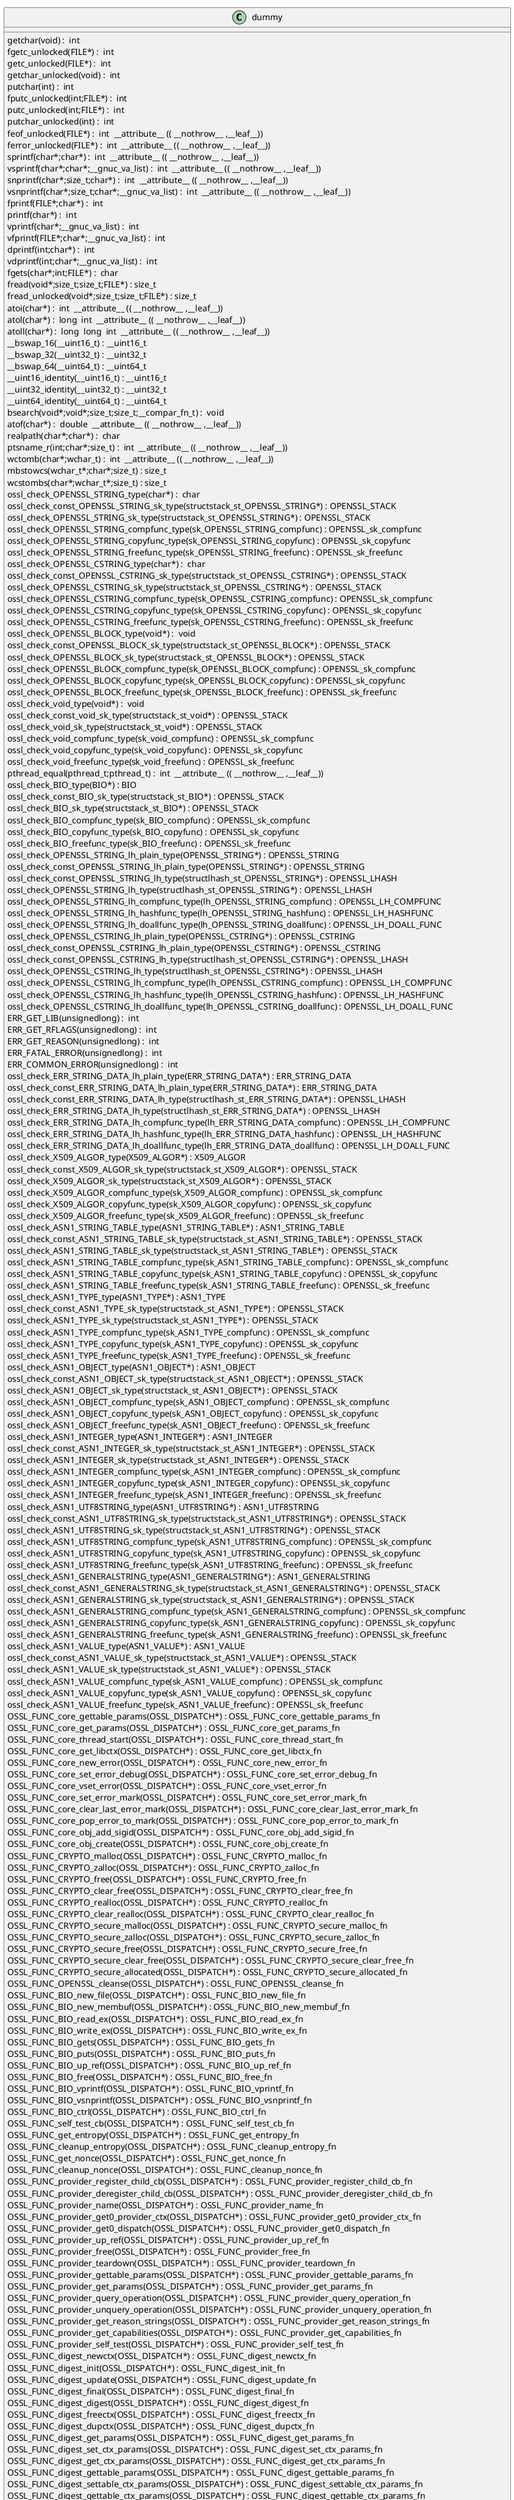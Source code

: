 @startuml
!pragma layout smetana
class dummy {
getchar(void) :  int  [[[./../../.././qc/crypto/ess/ess_asn1.c.html#901]]]
fgetc_unlocked(FILE*) :  int  [[[./../../.././qc/crypto/ess/ess_asn1.c.html#910]]]
getc_unlocked(FILE*) :  int  [[[./../../.././qc/crypto/ess/ess_asn1.c.html#920]]]
getchar_unlocked(void) :  int  [[[./../../.././qc/crypto/ess/ess_asn1.c.html#927]]]
putchar(int) :  int  [[[./../../.././qc/crypto/ess/ess_asn1.c.html#936]]]
fputc_unlocked(int;FILE*) :  int  [[[./../../.././qc/crypto/ess/ess_asn1.c.html#945]]]
putc_unlocked(int;FILE*) :  int  [[[./../../.././qc/crypto/ess/ess_asn1.c.html#955]]]
putchar_unlocked(int) :  int  [[[./../../.././qc/crypto/ess/ess_asn1.c.html#962]]]
feof_unlocked(FILE*) :  int  __attribute__ (( __nothrow__ ,__leaf__)) [[[./../../.././qc/crypto/ess/ess_asn1.c.html#968]]]
ferror_unlocked(FILE*) :  int  __attribute__ (( __nothrow__ ,__leaf__)) [[[./../../.././qc/crypto/ess/ess_asn1.c.html#975]]]
sprintf(char*;char*) :  int  __attribute__ (( __nothrow__ ,__leaf__)) [[[./../../.././qc/crypto/ess/ess_asn1.c.html#994]]]
vsprintf(char*;char*;__gnuc_va_list) :  int  __attribute__ (( __nothrow__ ,__leaf__)) [[[./../../.././qc/crypto/ess/ess_asn1.c.html#1007]]]
snprintf(char*;size_t;char*) :  int  __attribute__ (( __nothrow__ ,__leaf__)) [[[./../../.././qc/crypto/ess/ess_asn1.c.html#1026]]]
vsnprintf(char*;size_t;char*;__gnuc_va_list) :  int  __attribute__ (( __nothrow__ ,__leaf__)) [[[./../../.././qc/crypto/ess/ess_asn1.c.html#1040]]]
fprintf(FILE*;char*) :  int  [[[./../../.././qc/crypto/ess/ess_asn1.c.html#1061]]]
printf(char*) :  int  [[[./../../.././qc/crypto/ess/ess_asn1.c.html#1068]]]
vprintf(char*;__gnuc_va_list) :  int  [[[./../../.././qc/crypto/ess/ess_asn1.c.html#1080]]]
vfprintf(FILE*;char*;__gnuc_va_list) :  int  [[[./../../.././qc/crypto/ess/ess_asn1.c.html#1090]]]
dprintf(int;char*) :  int  [[[./../../.././qc/crypto/ess/ess_asn1.c.html#1105]]]
vdprintf(int;char*;__gnuc_va_list) :  int  [[[./../../.././qc/crypto/ess/ess_asn1.c.html#1116]]]
fgets(char*;int;FILE*) :  char  [[[./../../.././qc/crypto/ess/ess_asn1.c.html#1135]]]
fread(void*;size_t;size_t;FILE*) : size_t [[[./../../.././qc/crypto/ess/ess_asn1.c.html#1161]]]
fread_unlocked(void*;size_t;size_t;FILE*) : size_t [[[./../../.././qc/crypto/ess/ess_asn1.c.html#1188]]]
atoi(char*) :  int  __attribute__ (( __nothrow__ ,__leaf__)) [[[./../../.././qc/crypto/ess/ess_asn1.c.html#1348]]]
atol(char*) :  long  int  __attribute__ (( __nothrow__ ,__leaf__)) [[[./../../.././qc/crypto/ess/ess_asn1.c.html#1353]]]
atoll(char*) :  long  long  int  __attribute__ (( __nothrow__ ,__leaf__)) [[[./../../.././qc/crypto/ess/ess_asn1.c.html#1360]]]
__bswap_16(__uint16_t) : __uint16_t [[[./../../.././qc/crypto/ess/ess_asn1.c.html#1507]]]
__bswap_32(__uint32_t) : __uint32_t [[[./../../.././qc/crypto/ess/ess_asn1.c.html#1522]]]
__bswap_64(__uint64_t) : __uint64_t [[[./../../.././qc/crypto/ess/ess_asn1.c.html#1532]]]
__uint16_identity(__uint16_t) : __uint16_t [[[./../../.././qc/crypto/ess/ess_asn1.c.html#1544]]]
__uint32_identity(__uint32_t) : __uint32_t [[[./../../.././qc/crypto/ess/ess_asn1.c.html#1550]]]
__uint64_identity(__uint64_t) : __uint64_t [[[./../../.././qc/crypto/ess/ess_asn1.c.html#1556]]]
bsearch(void*;void*;size_t;size_t;__compar_fn_t) :  void  [[[./../../.././qc/crypto/ess/ess_asn1.c.html#2224]]]
atof(char*) :  double  __attribute__ (( __nothrow__ ,__leaf__)) [[[./../../.././qc/crypto/ess/ess_asn1.c.html#1]]]
realpath(char*;char*) :  char  [[[./../../.././qc/crypto/ess/ess_asn1.c.html#1]]]
ptsname_r(int;char*;size_t) :  int  __attribute__ (( __nothrow__ ,__leaf__)) [[[./../../.././qc/crypto/ess/ess_asn1.c.html#1]]]
wctomb(char*;wchar_t) :  int  __attribute__ (( __nothrow__ ,__leaf__)) [[[./../../.././qc/crypto/ess/ess_asn1.c.html#1]]]
mbstowcs(wchar_t*;char*;size_t) : size_t [[[./../../.././qc/crypto/ess/ess_asn1.c.html#1]]]
wcstombs(char*;wchar_t*;size_t) : size_t [[[./../../.././qc/crypto/ess/ess_asn1.c.html#1]]]
ossl_check_OPENSSL_STRING_type(char*) :  char  [[[./../../.././qc/crypto/ess/ess_asn1.c.html#1]]]
ossl_check_const_OPENSSL_STRING_sk_type(structstack_st_OPENSSL_STRING*) : OPENSSL_STACK [[[./../../.././qc/crypto/ess/ess_asn1.c.html#1]]]
ossl_check_OPENSSL_STRING_sk_type(structstack_st_OPENSSL_STRING*) : OPENSSL_STACK [[[./../../.././qc/crypto/ess/ess_asn1.c.html#1]]]
ossl_check_OPENSSL_STRING_compfunc_type(sk_OPENSSL_STRING_compfunc) : OPENSSL_sk_compfunc [[[./../../.././qc/crypto/ess/ess_asn1.c.html#1]]]
ossl_check_OPENSSL_STRING_copyfunc_type(sk_OPENSSL_STRING_copyfunc) : OPENSSL_sk_copyfunc [[[./../../.././qc/crypto/ess/ess_asn1.c.html#1]]]
ossl_check_OPENSSL_STRING_freefunc_type(sk_OPENSSL_STRING_freefunc) : OPENSSL_sk_freefunc [[[./../../.././qc/crypto/ess/ess_asn1.c.html#1]]]
ossl_check_OPENSSL_CSTRING_type(char*) :  char  [[[./../../.././qc/crypto/ess/ess_asn1.c.html#1]]]
ossl_check_const_OPENSSL_CSTRING_sk_type(structstack_st_OPENSSL_CSTRING*) : OPENSSL_STACK [[[./../../.././qc/crypto/ess/ess_asn1.c.html#1]]]
ossl_check_OPENSSL_CSTRING_sk_type(structstack_st_OPENSSL_CSTRING*) : OPENSSL_STACK [[[./../../.././qc/crypto/ess/ess_asn1.c.html#1]]]
ossl_check_OPENSSL_CSTRING_compfunc_type(sk_OPENSSL_CSTRING_compfunc) : OPENSSL_sk_compfunc [[[./../../.././qc/crypto/ess/ess_asn1.c.html#1]]]
ossl_check_OPENSSL_CSTRING_copyfunc_type(sk_OPENSSL_CSTRING_copyfunc) : OPENSSL_sk_copyfunc [[[./../../.././qc/crypto/ess/ess_asn1.c.html#1]]]
ossl_check_OPENSSL_CSTRING_freefunc_type(sk_OPENSSL_CSTRING_freefunc) : OPENSSL_sk_freefunc [[[./../../.././qc/crypto/ess/ess_asn1.c.html#1]]]
ossl_check_OPENSSL_BLOCK_type(void*) :  void  [[[./../../.././qc/crypto/ess/ess_asn1.c.html#1]]]
ossl_check_const_OPENSSL_BLOCK_sk_type(structstack_st_OPENSSL_BLOCK*) : OPENSSL_STACK [[[./../../.././qc/crypto/ess/ess_asn1.c.html#1]]]
ossl_check_OPENSSL_BLOCK_sk_type(structstack_st_OPENSSL_BLOCK*) : OPENSSL_STACK [[[./../../.././qc/crypto/ess/ess_asn1.c.html#1]]]
ossl_check_OPENSSL_BLOCK_compfunc_type(sk_OPENSSL_BLOCK_compfunc) : OPENSSL_sk_compfunc [[[./../../.././qc/crypto/ess/ess_asn1.c.html#1]]]
ossl_check_OPENSSL_BLOCK_copyfunc_type(sk_OPENSSL_BLOCK_copyfunc) : OPENSSL_sk_copyfunc [[[./../../.././qc/crypto/ess/ess_asn1.c.html#1]]]
ossl_check_OPENSSL_BLOCK_freefunc_type(sk_OPENSSL_BLOCK_freefunc) : OPENSSL_sk_freefunc [[[./../../.././qc/crypto/ess/ess_asn1.c.html#1]]]
ossl_check_void_type(void*) :  void  [[[./../../.././qc/crypto/ess/ess_asn1.c.html#1]]]
ossl_check_const_void_sk_type(structstack_st_void*) : OPENSSL_STACK [[[./../../.././qc/crypto/ess/ess_asn1.c.html#1]]]
ossl_check_void_sk_type(structstack_st_void*) : OPENSSL_STACK [[[./../../.././qc/crypto/ess/ess_asn1.c.html#1]]]
ossl_check_void_compfunc_type(sk_void_compfunc) : OPENSSL_sk_compfunc [[[./../../.././qc/crypto/ess/ess_asn1.c.html#1]]]
ossl_check_void_copyfunc_type(sk_void_copyfunc) : OPENSSL_sk_copyfunc [[[./../../.././qc/crypto/ess/ess_asn1.c.html#1]]]
ossl_check_void_freefunc_type(sk_void_freefunc) : OPENSSL_sk_freefunc [[[./../../.././qc/crypto/ess/ess_asn1.c.html#1]]]
pthread_equal(pthread_t;pthread_t) :  int  __attribute__ (( __nothrow__ ,__leaf__)) [[[./../../.././qc/crypto/ess/ess_asn1.c.html#1]]]
ossl_check_BIO_type(BIO*) : BIO [[[./../../.././qc/crypto/ess/ess_asn1.c.html#1]]]
ossl_check_const_BIO_sk_type(structstack_st_BIO*) : OPENSSL_STACK [[[./../../.././qc/crypto/ess/ess_asn1.c.html#1]]]
ossl_check_BIO_sk_type(structstack_st_BIO*) : OPENSSL_STACK [[[./../../.././qc/crypto/ess/ess_asn1.c.html#1]]]
ossl_check_BIO_compfunc_type(sk_BIO_compfunc) : OPENSSL_sk_compfunc [[[./../../.././qc/crypto/ess/ess_asn1.c.html#1]]]
ossl_check_BIO_copyfunc_type(sk_BIO_copyfunc) : OPENSSL_sk_copyfunc [[[./../../.././qc/crypto/ess/ess_asn1.c.html#1]]]
ossl_check_BIO_freefunc_type(sk_BIO_freefunc) : OPENSSL_sk_freefunc [[[./../../.././qc/crypto/ess/ess_asn1.c.html#1]]]
ossl_check_OPENSSL_STRING_lh_plain_type(OPENSSL_STRING*) : OPENSSL_STRING [[[./../../.././qc/crypto/ess/ess_asn1.c.html#1]]]
ossl_check_const_OPENSSL_STRING_lh_plain_type(OPENSSL_STRING*) : OPENSSL_STRING [[[./../../.././qc/crypto/ess/ess_asn1.c.html#1]]]
ossl_check_const_OPENSSL_STRING_lh_type(structlhash_st_OPENSSL_STRING*) : OPENSSL_LHASH [[[./../../.././qc/crypto/ess/ess_asn1.c.html#1]]]
ossl_check_OPENSSL_STRING_lh_type(structlhash_st_OPENSSL_STRING*) : OPENSSL_LHASH [[[./../../.././qc/crypto/ess/ess_asn1.c.html#1]]]
ossl_check_OPENSSL_STRING_lh_compfunc_type(lh_OPENSSL_STRING_compfunc) : OPENSSL_LH_COMPFUNC [[[./../../.././qc/crypto/ess/ess_asn1.c.html#1]]]
ossl_check_OPENSSL_STRING_lh_hashfunc_type(lh_OPENSSL_STRING_hashfunc) : OPENSSL_LH_HASHFUNC [[[./../../.././qc/crypto/ess/ess_asn1.c.html#1]]]
ossl_check_OPENSSL_STRING_lh_doallfunc_type(lh_OPENSSL_STRING_doallfunc) : OPENSSL_LH_DOALL_FUNC [[[./../../.././qc/crypto/ess/ess_asn1.c.html#1]]]
ossl_check_OPENSSL_CSTRING_lh_plain_type(OPENSSL_CSTRING*) : OPENSSL_CSTRING [[[./../../.././qc/crypto/ess/ess_asn1.c.html#1]]]
ossl_check_const_OPENSSL_CSTRING_lh_plain_type(OPENSSL_CSTRING*) : OPENSSL_CSTRING [[[./../../.././qc/crypto/ess/ess_asn1.c.html#1]]]
ossl_check_const_OPENSSL_CSTRING_lh_type(structlhash_st_OPENSSL_CSTRING*) : OPENSSL_LHASH [[[./../../.././qc/crypto/ess/ess_asn1.c.html#1]]]
ossl_check_OPENSSL_CSTRING_lh_type(structlhash_st_OPENSSL_CSTRING*) : OPENSSL_LHASH [[[./../../.././qc/crypto/ess/ess_asn1.c.html#1]]]
ossl_check_OPENSSL_CSTRING_lh_compfunc_type(lh_OPENSSL_CSTRING_compfunc) : OPENSSL_LH_COMPFUNC [[[./../../.././qc/crypto/ess/ess_asn1.c.html#1]]]
ossl_check_OPENSSL_CSTRING_lh_hashfunc_type(lh_OPENSSL_CSTRING_hashfunc) : OPENSSL_LH_HASHFUNC [[[./../../.././qc/crypto/ess/ess_asn1.c.html#1]]]
ossl_check_OPENSSL_CSTRING_lh_doallfunc_type(lh_OPENSSL_CSTRING_doallfunc) : OPENSSL_LH_DOALL_FUNC [[[./../../.././qc/crypto/ess/ess_asn1.c.html#1]]]
ERR_GET_LIB(unsignedlong) :  int  [[[./../../.././qc/crypto/ess/ess_asn1.c.html#1]]]
ERR_GET_RFLAGS(unsignedlong) :  int  [[[./../../.././qc/crypto/ess/ess_asn1.c.html#1]]]
ERR_GET_REASON(unsignedlong) :  int  [[[./../../.././qc/crypto/ess/ess_asn1.c.html#1]]]
ERR_FATAL_ERROR(unsignedlong) :  int  [[[./../../.././qc/crypto/ess/ess_asn1.c.html#1]]]
ERR_COMMON_ERROR(unsignedlong) :  int  [[[./../../.././qc/crypto/ess/ess_asn1.c.html#1]]]
ossl_check_ERR_STRING_DATA_lh_plain_type(ERR_STRING_DATA*) : ERR_STRING_DATA [[[./../../.././qc/crypto/ess/ess_asn1.c.html#1]]]
ossl_check_const_ERR_STRING_DATA_lh_plain_type(ERR_STRING_DATA*) : ERR_STRING_DATA [[[./../../.././qc/crypto/ess/ess_asn1.c.html#1]]]
ossl_check_const_ERR_STRING_DATA_lh_type(structlhash_st_ERR_STRING_DATA*) : OPENSSL_LHASH [[[./../../.././qc/crypto/ess/ess_asn1.c.html#1]]]
ossl_check_ERR_STRING_DATA_lh_type(structlhash_st_ERR_STRING_DATA*) : OPENSSL_LHASH [[[./../../.././qc/crypto/ess/ess_asn1.c.html#1]]]
ossl_check_ERR_STRING_DATA_lh_compfunc_type(lh_ERR_STRING_DATA_compfunc) : OPENSSL_LH_COMPFUNC [[[./../../.././qc/crypto/ess/ess_asn1.c.html#1]]]
ossl_check_ERR_STRING_DATA_lh_hashfunc_type(lh_ERR_STRING_DATA_hashfunc) : OPENSSL_LH_HASHFUNC [[[./../../.././qc/crypto/ess/ess_asn1.c.html#1]]]
ossl_check_ERR_STRING_DATA_lh_doallfunc_type(lh_ERR_STRING_DATA_doallfunc) : OPENSSL_LH_DOALL_FUNC [[[./../../.././qc/crypto/ess/ess_asn1.c.html#1]]]
ossl_check_X509_ALGOR_type(X509_ALGOR*) : X509_ALGOR [[[./../../.././qc/crypto/ess/ess_asn1.c.html#1]]]
ossl_check_const_X509_ALGOR_sk_type(structstack_st_X509_ALGOR*) : OPENSSL_STACK [[[./../../.././qc/crypto/ess/ess_asn1.c.html#1]]]
ossl_check_X509_ALGOR_sk_type(structstack_st_X509_ALGOR*) : OPENSSL_STACK [[[./../../.././qc/crypto/ess/ess_asn1.c.html#1]]]
ossl_check_X509_ALGOR_compfunc_type(sk_X509_ALGOR_compfunc) : OPENSSL_sk_compfunc [[[./../../.././qc/crypto/ess/ess_asn1.c.html#1]]]
ossl_check_X509_ALGOR_copyfunc_type(sk_X509_ALGOR_copyfunc) : OPENSSL_sk_copyfunc [[[./../../.././qc/crypto/ess/ess_asn1.c.html#1]]]
ossl_check_X509_ALGOR_freefunc_type(sk_X509_ALGOR_freefunc) : OPENSSL_sk_freefunc [[[./../../.././qc/crypto/ess/ess_asn1.c.html#1]]]
ossl_check_ASN1_STRING_TABLE_type(ASN1_STRING_TABLE*) : ASN1_STRING_TABLE [[[./../../.././qc/crypto/ess/ess_asn1.c.html#1]]]
ossl_check_const_ASN1_STRING_TABLE_sk_type(structstack_st_ASN1_STRING_TABLE*) : OPENSSL_STACK [[[./../../.././qc/crypto/ess/ess_asn1.c.html#1]]]
ossl_check_ASN1_STRING_TABLE_sk_type(structstack_st_ASN1_STRING_TABLE*) : OPENSSL_STACK [[[./../../.././qc/crypto/ess/ess_asn1.c.html#1]]]
ossl_check_ASN1_STRING_TABLE_compfunc_type(sk_ASN1_STRING_TABLE_compfunc) : OPENSSL_sk_compfunc [[[./../../.././qc/crypto/ess/ess_asn1.c.html#1]]]
ossl_check_ASN1_STRING_TABLE_copyfunc_type(sk_ASN1_STRING_TABLE_copyfunc) : OPENSSL_sk_copyfunc [[[./../../.././qc/crypto/ess/ess_asn1.c.html#1]]]
ossl_check_ASN1_STRING_TABLE_freefunc_type(sk_ASN1_STRING_TABLE_freefunc) : OPENSSL_sk_freefunc [[[./../../.././qc/crypto/ess/ess_asn1.c.html#1]]]
ossl_check_ASN1_TYPE_type(ASN1_TYPE*) : ASN1_TYPE [[[./../../.././qc/crypto/ess/ess_asn1.c.html#1]]]
ossl_check_const_ASN1_TYPE_sk_type(structstack_st_ASN1_TYPE*) : OPENSSL_STACK [[[./../../.././qc/crypto/ess/ess_asn1.c.html#1]]]
ossl_check_ASN1_TYPE_sk_type(structstack_st_ASN1_TYPE*) : OPENSSL_STACK [[[./../../.././qc/crypto/ess/ess_asn1.c.html#1]]]
ossl_check_ASN1_TYPE_compfunc_type(sk_ASN1_TYPE_compfunc) : OPENSSL_sk_compfunc [[[./../../.././qc/crypto/ess/ess_asn1.c.html#1]]]
ossl_check_ASN1_TYPE_copyfunc_type(sk_ASN1_TYPE_copyfunc) : OPENSSL_sk_copyfunc [[[./../../.././qc/crypto/ess/ess_asn1.c.html#1]]]
ossl_check_ASN1_TYPE_freefunc_type(sk_ASN1_TYPE_freefunc) : OPENSSL_sk_freefunc [[[./../../.././qc/crypto/ess/ess_asn1.c.html#1]]]
ossl_check_ASN1_OBJECT_type(ASN1_OBJECT*) : ASN1_OBJECT [[[./../../.././qc/crypto/ess/ess_asn1.c.html#1]]]
ossl_check_const_ASN1_OBJECT_sk_type(structstack_st_ASN1_OBJECT*) : OPENSSL_STACK [[[./../../.././qc/crypto/ess/ess_asn1.c.html#1]]]
ossl_check_ASN1_OBJECT_sk_type(structstack_st_ASN1_OBJECT*) : OPENSSL_STACK [[[./../../.././qc/crypto/ess/ess_asn1.c.html#1]]]
ossl_check_ASN1_OBJECT_compfunc_type(sk_ASN1_OBJECT_compfunc) : OPENSSL_sk_compfunc [[[./../../.././qc/crypto/ess/ess_asn1.c.html#1]]]
ossl_check_ASN1_OBJECT_copyfunc_type(sk_ASN1_OBJECT_copyfunc) : OPENSSL_sk_copyfunc [[[./../../.././qc/crypto/ess/ess_asn1.c.html#1]]]
ossl_check_ASN1_OBJECT_freefunc_type(sk_ASN1_OBJECT_freefunc) : OPENSSL_sk_freefunc [[[./../../.././qc/crypto/ess/ess_asn1.c.html#1]]]
ossl_check_ASN1_INTEGER_type(ASN1_INTEGER*) : ASN1_INTEGER [[[./../../.././qc/crypto/ess/ess_asn1.c.html#1]]]
ossl_check_const_ASN1_INTEGER_sk_type(structstack_st_ASN1_INTEGER*) : OPENSSL_STACK [[[./../../.././qc/crypto/ess/ess_asn1.c.html#1]]]
ossl_check_ASN1_INTEGER_sk_type(structstack_st_ASN1_INTEGER*) : OPENSSL_STACK [[[./../../.././qc/crypto/ess/ess_asn1.c.html#1]]]
ossl_check_ASN1_INTEGER_compfunc_type(sk_ASN1_INTEGER_compfunc) : OPENSSL_sk_compfunc [[[./../../.././qc/crypto/ess/ess_asn1.c.html#1]]]
ossl_check_ASN1_INTEGER_copyfunc_type(sk_ASN1_INTEGER_copyfunc) : OPENSSL_sk_copyfunc [[[./../../.././qc/crypto/ess/ess_asn1.c.html#1]]]
ossl_check_ASN1_INTEGER_freefunc_type(sk_ASN1_INTEGER_freefunc) : OPENSSL_sk_freefunc [[[./../../.././qc/crypto/ess/ess_asn1.c.html#1]]]
ossl_check_ASN1_UTF8STRING_type(ASN1_UTF8STRING*) : ASN1_UTF8STRING [[[./../../.././qc/crypto/ess/ess_asn1.c.html#1]]]
ossl_check_const_ASN1_UTF8STRING_sk_type(structstack_st_ASN1_UTF8STRING*) : OPENSSL_STACK [[[./../../.././qc/crypto/ess/ess_asn1.c.html#1]]]
ossl_check_ASN1_UTF8STRING_sk_type(structstack_st_ASN1_UTF8STRING*) : OPENSSL_STACK [[[./../../.././qc/crypto/ess/ess_asn1.c.html#1]]]
ossl_check_ASN1_UTF8STRING_compfunc_type(sk_ASN1_UTF8STRING_compfunc) : OPENSSL_sk_compfunc [[[./../../.././qc/crypto/ess/ess_asn1.c.html#1]]]
ossl_check_ASN1_UTF8STRING_copyfunc_type(sk_ASN1_UTF8STRING_copyfunc) : OPENSSL_sk_copyfunc [[[./../../.././qc/crypto/ess/ess_asn1.c.html#1]]]
ossl_check_ASN1_UTF8STRING_freefunc_type(sk_ASN1_UTF8STRING_freefunc) : OPENSSL_sk_freefunc [[[./../../.././qc/crypto/ess/ess_asn1.c.html#1]]]
ossl_check_ASN1_GENERALSTRING_type(ASN1_GENERALSTRING*) : ASN1_GENERALSTRING [[[./../../.././qc/crypto/ess/ess_asn1.c.html#1]]]
ossl_check_const_ASN1_GENERALSTRING_sk_type(structstack_st_ASN1_GENERALSTRING*) : OPENSSL_STACK [[[./../../.././qc/crypto/ess/ess_asn1.c.html#1]]]
ossl_check_ASN1_GENERALSTRING_sk_type(structstack_st_ASN1_GENERALSTRING*) : OPENSSL_STACK [[[./../../.././qc/crypto/ess/ess_asn1.c.html#1]]]
ossl_check_ASN1_GENERALSTRING_compfunc_type(sk_ASN1_GENERALSTRING_compfunc) : OPENSSL_sk_compfunc [[[./../../.././qc/crypto/ess/ess_asn1.c.html#1]]]
ossl_check_ASN1_GENERALSTRING_copyfunc_type(sk_ASN1_GENERALSTRING_copyfunc) : OPENSSL_sk_copyfunc [[[./../../.././qc/crypto/ess/ess_asn1.c.html#1]]]
ossl_check_ASN1_GENERALSTRING_freefunc_type(sk_ASN1_GENERALSTRING_freefunc) : OPENSSL_sk_freefunc [[[./../../.././qc/crypto/ess/ess_asn1.c.html#1]]]
ossl_check_ASN1_VALUE_type(ASN1_VALUE*) : ASN1_VALUE [[[./../../.././qc/crypto/ess/ess_asn1.c.html#1]]]
ossl_check_const_ASN1_VALUE_sk_type(structstack_st_ASN1_VALUE*) : OPENSSL_STACK [[[./../../.././qc/crypto/ess/ess_asn1.c.html#1]]]
ossl_check_ASN1_VALUE_sk_type(structstack_st_ASN1_VALUE*) : OPENSSL_STACK [[[./../../.././qc/crypto/ess/ess_asn1.c.html#1]]]
ossl_check_ASN1_VALUE_compfunc_type(sk_ASN1_VALUE_compfunc) : OPENSSL_sk_compfunc [[[./../../.././qc/crypto/ess/ess_asn1.c.html#1]]]
ossl_check_ASN1_VALUE_copyfunc_type(sk_ASN1_VALUE_copyfunc) : OPENSSL_sk_copyfunc [[[./../../.././qc/crypto/ess/ess_asn1.c.html#1]]]
ossl_check_ASN1_VALUE_freefunc_type(sk_ASN1_VALUE_freefunc) : OPENSSL_sk_freefunc [[[./../../.././qc/crypto/ess/ess_asn1.c.html#1]]]
OSSL_FUNC_core_gettable_params(OSSL_DISPATCH*) : OSSL_FUNC_core_gettable_params_fn [[[./../../.././qc/crypto/ess/ess_asn1.c.html#1]]]
OSSL_FUNC_core_get_params(OSSL_DISPATCH*) : OSSL_FUNC_core_get_params_fn [[[./../../.././qc/crypto/ess/ess_asn1.c.html#1]]]
OSSL_FUNC_core_thread_start(OSSL_DISPATCH*) : OSSL_FUNC_core_thread_start_fn [[[./../../.././qc/crypto/ess/ess_asn1.c.html#1]]]
OSSL_FUNC_core_get_libctx(OSSL_DISPATCH*) : OSSL_FUNC_core_get_libctx_fn [[[./../../.././qc/crypto/ess/ess_asn1.c.html#1]]]
OSSL_FUNC_core_new_error(OSSL_DISPATCH*) : OSSL_FUNC_core_new_error_fn [[[./../../.././qc/crypto/ess/ess_asn1.c.html#1]]]
OSSL_FUNC_core_set_error_debug(OSSL_DISPATCH*) : OSSL_FUNC_core_set_error_debug_fn [[[./../../.././qc/crypto/ess/ess_asn1.c.html#1]]]
OSSL_FUNC_core_vset_error(OSSL_DISPATCH*) : OSSL_FUNC_core_vset_error_fn [[[./../../.././qc/crypto/ess/ess_asn1.c.html#1]]]
OSSL_FUNC_core_set_error_mark(OSSL_DISPATCH*) : OSSL_FUNC_core_set_error_mark_fn [[[./../../.././qc/crypto/ess/ess_asn1.c.html#1]]]
OSSL_FUNC_core_clear_last_error_mark(OSSL_DISPATCH*) : OSSL_FUNC_core_clear_last_error_mark_fn [[[./../../.././qc/crypto/ess/ess_asn1.c.html#1]]]
OSSL_FUNC_core_pop_error_to_mark(OSSL_DISPATCH*) : OSSL_FUNC_core_pop_error_to_mark_fn [[[./../../.././qc/crypto/ess/ess_asn1.c.html#1]]]
OSSL_FUNC_core_obj_add_sigid(OSSL_DISPATCH*) : OSSL_FUNC_core_obj_add_sigid_fn [[[./../../.././qc/crypto/ess/ess_asn1.c.html#1]]]
OSSL_FUNC_core_obj_create(OSSL_DISPATCH*) : OSSL_FUNC_core_obj_create_fn [[[./../../.././qc/crypto/ess/ess_asn1.c.html#1]]]
OSSL_FUNC_CRYPTO_malloc(OSSL_DISPATCH*) : OSSL_FUNC_CRYPTO_malloc_fn [[[./../../.././qc/crypto/ess/ess_asn1.c.html#1]]]
OSSL_FUNC_CRYPTO_zalloc(OSSL_DISPATCH*) : OSSL_FUNC_CRYPTO_zalloc_fn [[[./../../.././qc/crypto/ess/ess_asn1.c.html#1]]]
OSSL_FUNC_CRYPTO_free(OSSL_DISPATCH*) : OSSL_FUNC_CRYPTO_free_fn [[[./../../.././qc/crypto/ess/ess_asn1.c.html#1]]]
OSSL_FUNC_CRYPTO_clear_free(OSSL_DISPATCH*) : OSSL_FUNC_CRYPTO_clear_free_fn [[[./../../.././qc/crypto/ess/ess_asn1.c.html#1]]]
OSSL_FUNC_CRYPTO_realloc(OSSL_DISPATCH*) : OSSL_FUNC_CRYPTO_realloc_fn [[[./../../.././qc/crypto/ess/ess_asn1.c.html#1]]]
OSSL_FUNC_CRYPTO_clear_realloc(OSSL_DISPATCH*) : OSSL_FUNC_CRYPTO_clear_realloc_fn [[[./../../.././qc/crypto/ess/ess_asn1.c.html#1]]]
OSSL_FUNC_CRYPTO_secure_malloc(OSSL_DISPATCH*) : OSSL_FUNC_CRYPTO_secure_malloc_fn [[[./../../.././qc/crypto/ess/ess_asn1.c.html#1]]]
OSSL_FUNC_CRYPTO_secure_zalloc(OSSL_DISPATCH*) : OSSL_FUNC_CRYPTO_secure_zalloc_fn [[[./../../.././qc/crypto/ess/ess_asn1.c.html#1]]]
OSSL_FUNC_CRYPTO_secure_free(OSSL_DISPATCH*) : OSSL_FUNC_CRYPTO_secure_free_fn [[[./../../.././qc/crypto/ess/ess_asn1.c.html#1]]]
OSSL_FUNC_CRYPTO_secure_clear_free(OSSL_DISPATCH*) : OSSL_FUNC_CRYPTO_secure_clear_free_fn [[[./../../.././qc/crypto/ess/ess_asn1.c.html#1]]]
OSSL_FUNC_CRYPTO_secure_allocated(OSSL_DISPATCH*) : OSSL_FUNC_CRYPTO_secure_allocated_fn [[[./../../.././qc/crypto/ess/ess_asn1.c.html#1]]]
OSSL_FUNC_OPENSSL_cleanse(OSSL_DISPATCH*) : OSSL_FUNC_OPENSSL_cleanse_fn [[[./../../.././qc/crypto/ess/ess_asn1.c.html#1]]]
OSSL_FUNC_BIO_new_file(OSSL_DISPATCH*) : OSSL_FUNC_BIO_new_file_fn [[[./../../.././qc/crypto/ess/ess_asn1.c.html#1]]]
OSSL_FUNC_BIO_new_membuf(OSSL_DISPATCH*) : OSSL_FUNC_BIO_new_membuf_fn [[[./../../.././qc/crypto/ess/ess_asn1.c.html#1]]]
OSSL_FUNC_BIO_read_ex(OSSL_DISPATCH*) : OSSL_FUNC_BIO_read_ex_fn [[[./../../.././qc/crypto/ess/ess_asn1.c.html#1]]]
OSSL_FUNC_BIO_write_ex(OSSL_DISPATCH*) : OSSL_FUNC_BIO_write_ex_fn [[[./../../.././qc/crypto/ess/ess_asn1.c.html#1]]]
OSSL_FUNC_BIO_gets(OSSL_DISPATCH*) : OSSL_FUNC_BIO_gets_fn [[[./../../.././qc/crypto/ess/ess_asn1.c.html#1]]]
OSSL_FUNC_BIO_puts(OSSL_DISPATCH*) : OSSL_FUNC_BIO_puts_fn [[[./../../.././qc/crypto/ess/ess_asn1.c.html#1]]]
OSSL_FUNC_BIO_up_ref(OSSL_DISPATCH*) : OSSL_FUNC_BIO_up_ref_fn [[[./../../.././qc/crypto/ess/ess_asn1.c.html#1]]]
OSSL_FUNC_BIO_free(OSSL_DISPATCH*) : OSSL_FUNC_BIO_free_fn [[[./../../.././qc/crypto/ess/ess_asn1.c.html#1]]]
OSSL_FUNC_BIO_vprintf(OSSL_DISPATCH*) : OSSL_FUNC_BIO_vprintf_fn [[[./../../.././qc/crypto/ess/ess_asn1.c.html#1]]]
OSSL_FUNC_BIO_vsnprintf(OSSL_DISPATCH*) : OSSL_FUNC_BIO_vsnprintf_fn [[[./../../.././qc/crypto/ess/ess_asn1.c.html#1]]]
OSSL_FUNC_BIO_ctrl(OSSL_DISPATCH*) : OSSL_FUNC_BIO_ctrl_fn [[[./../../.././qc/crypto/ess/ess_asn1.c.html#1]]]
OSSL_FUNC_self_test_cb(OSSL_DISPATCH*) : OSSL_FUNC_self_test_cb_fn [[[./../../.././qc/crypto/ess/ess_asn1.c.html#1]]]
OSSL_FUNC_get_entropy(OSSL_DISPATCH*) : OSSL_FUNC_get_entropy_fn [[[./../../.././qc/crypto/ess/ess_asn1.c.html#1]]]
OSSL_FUNC_cleanup_entropy(OSSL_DISPATCH*) : OSSL_FUNC_cleanup_entropy_fn [[[./../../.././qc/crypto/ess/ess_asn1.c.html#1]]]
OSSL_FUNC_get_nonce(OSSL_DISPATCH*) : OSSL_FUNC_get_nonce_fn [[[./../../.././qc/crypto/ess/ess_asn1.c.html#1]]]
OSSL_FUNC_cleanup_nonce(OSSL_DISPATCH*) : OSSL_FUNC_cleanup_nonce_fn [[[./../../.././qc/crypto/ess/ess_asn1.c.html#1]]]
OSSL_FUNC_provider_register_child_cb(OSSL_DISPATCH*) : OSSL_FUNC_provider_register_child_cb_fn [[[./../../.././qc/crypto/ess/ess_asn1.c.html#1]]]
OSSL_FUNC_provider_deregister_child_cb(OSSL_DISPATCH*) : OSSL_FUNC_provider_deregister_child_cb_fn [[[./../../.././qc/crypto/ess/ess_asn1.c.html#1]]]
OSSL_FUNC_provider_name(OSSL_DISPATCH*) : OSSL_FUNC_provider_name_fn [[[./../../.././qc/crypto/ess/ess_asn1.c.html#1]]]
OSSL_FUNC_provider_get0_provider_ctx(OSSL_DISPATCH*) : OSSL_FUNC_provider_get0_provider_ctx_fn [[[./../../.././qc/crypto/ess/ess_asn1.c.html#1]]]
OSSL_FUNC_provider_get0_dispatch(OSSL_DISPATCH*) : OSSL_FUNC_provider_get0_dispatch_fn [[[./../../.././qc/crypto/ess/ess_asn1.c.html#1]]]
OSSL_FUNC_provider_up_ref(OSSL_DISPATCH*) : OSSL_FUNC_provider_up_ref_fn [[[./../../.././qc/crypto/ess/ess_asn1.c.html#1]]]
OSSL_FUNC_provider_free(OSSL_DISPATCH*) : OSSL_FUNC_provider_free_fn [[[./../../.././qc/crypto/ess/ess_asn1.c.html#1]]]
OSSL_FUNC_provider_teardown(OSSL_DISPATCH*) : OSSL_FUNC_provider_teardown_fn [[[./../../.././qc/crypto/ess/ess_asn1.c.html#1]]]
OSSL_FUNC_provider_gettable_params(OSSL_DISPATCH*) : OSSL_FUNC_provider_gettable_params_fn [[[./../../.././qc/crypto/ess/ess_asn1.c.html#1]]]
OSSL_FUNC_provider_get_params(OSSL_DISPATCH*) : OSSL_FUNC_provider_get_params_fn [[[./../../.././qc/crypto/ess/ess_asn1.c.html#1]]]
OSSL_FUNC_provider_query_operation(OSSL_DISPATCH*) : OSSL_FUNC_provider_query_operation_fn [[[./../../.././qc/crypto/ess/ess_asn1.c.html#1]]]
OSSL_FUNC_provider_unquery_operation(OSSL_DISPATCH*) : OSSL_FUNC_provider_unquery_operation_fn [[[./../../.././qc/crypto/ess/ess_asn1.c.html#1]]]
OSSL_FUNC_provider_get_reason_strings(OSSL_DISPATCH*) : OSSL_FUNC_provider_get_reason_strings_fn [[[./../../.././qc/crypto/ess/ess_asn1.c.html#1]]]
OSSL_FUNC_provider_get_capabilities(OSSL_DISPATCH*) : OSSL_FUNC_provider_get_capabilities_fn [[[./../../.././qc/crypto/ess/ess_asn1.c.html#1]]]
OSSL_FUNC_provider_self_test(OSSL_DISPATCH*) : OSSL_FUNC_provider_self_test_fn [[[./../../.././qc/crypto/ess/ess_asn1.c.html#1]]]
OSSL_FUNC_digest_newctx(OSSL_DISPATCH*) : OSSL_FUNC_digest_newctx_fn [[[./../../.././qc/crypto/ess/ess_asn1.c.html#1]]]
OSSL_FUNC_digest_init(OSSL_DISPATCH*) : OSSL_FUNC_digest_init_fn [[[./../../.././qc/crypto/ess/ess_asn1.c.html#1]]]
OSSL_FUNC_digest_update(OSSL_DISPATCH*) : OSSL_FUNC_digest_update_fn [[[./../../.././qc/crypto/ess/ess_asn1.c.html#1]]]
OSSL_FUNC_digest_final(OSSL_DISPATCH*) : OSSL_FUNC_digest_final_fn [[[./../../.././qc/crypto/ess/ess_asn1.c.html#1]]]
OSSL_FUNC_digest_digest(OSSL_DISPATCH*) : OSSL_FUNC_digest_digest_fn [[[./../../.././qc/crypto/ess/ess_asn1.c.html#1]]]
OSSL_FUNC_digest_freectx(OSSL_DISPATCH*) : OSSL_FUNC_digest_freectx_fn [[[./../../.././qc/crypto/ess/ess_asn1.c.html#1]]]
OSSL_FUNC_digest_dupctx(OSSL_DISPATCH*) : OSSL_FUNC_digest_dupctx_fn [[[./../../.././qc/crypto/ess/ess_asn1.c.html#1]]]
OSSL_FUNC_digest_get_params(OSSL_DISPATCH*) : OSSL_FUNC_digest_get_params_fn [[[./../../.././qc/crypto/ess/ess_asn1.c.html#1]]]
OSSL_FUNC_digest_set_ctx_params(OSSL_DISPATCH*) : OSSL_FUNC_digest_set_ctx_params_fn [[[./../../.././qc/crypto/ess/ess_asn1.c.html#1]]]
OSSL_FUNC_digest_get_ctx_params(OSSL_DISPATCH*) : OSSL_FUNC_digest_get_ctx_params_fn [[[./../../.././qc/crypto/ess/ess_asn1.c.html#1]]]
OSSL_FUNC_digest_gettable_params(OSSL_DISPATCH*) : OSSL_FUNC_digest_gettable_params_fn [[[./../../.././qc/crypto/ess/ess_asn1.c.html#1]]]
OSSL_FUNC_digest_settable_ctx_params(OSSL_DISPATCH*) : OSSL_FUNC_digest_settable_ctx_params_fn [[[./../../.././qc/crypto/ess/ess_asn1.c.html#1]]]
OSSL_FUNC_digest_gettable_ctx_params(OSSL_DISPATCH*) : OSSL_FUNC_digest_gettable_ctx_params_fn [[[./../../.././qc/crypto/ess/ess_asn1.c.html#1]]]
OSSL_FUNC_cipher_newctx(OSSL_DISPATCH*) : OSSL_FUNC_cipher_newctx_fn [[[./../../.././qc/crypto/ess/ess_asn1.c.html#1]]]
OSSL_FUNC_cipher_encrypt_init(OSSL_DISPATCH*) : OSSL_FUNC_cipher_encrypt_init_fn [[[./../../.././qc/crypto/ess/ess_asn1.c.html#1]]]
OSSL_FUNC_cipher_decrypt_init(OSSL_DISPATCH*) : OSSL_FUNC_cipher_decrypt_init_fn [[[./../../.././qc/crypto/ess/ess_asn1.c.html#1]]]
OSSL_FUNC_cipher_update(OSSL_DISPATCH*) : OSSL_FUNC_cipher_update_fn [[[./../../.././qc/crypto/ess/ess_asn1.c.html#1]]]
OSSL_FUNC_cipher_final(OSSL_DISPATCH*) : OSSL_FUNC_cipher_final_fn [[[./../../.././qc/crypto/ess/ess_asn1.c.html#1]]]
OSSL_FUNC_cipher_cipher(OSSL_DISPATCH*) : OSSL_FUNC_cipher_cipher_fn [[[./../../.././qc/crypto/ess/ess_asn1.c.html#1]]]
OSSL_FUNC_cipher_freectx(OSSL_DISPATCH*) : OSSL_FUNC_cipher_freectx_fn [[[./../../.././qc/crypto/ess/ess_asn1.c.html#1]]]
OSSL_FUNC_cipher_dupctx(OSSL_DISPATCH*) : OSSL_FUNC_cipher_dupctx_fn [[[./../../.././qc/crypto/ess/ess_asn1.c.html#1]]]
OSSL_FUNC_cipher_get_params(OSSL_DISPATCH*) : OSSL_FUNC_cipher_get_params_fn [[[./../../.././qc/crypto/ess/ess_asn1.c.html#1]]]
OSSL_FUNC_cipher_get_ctx_params(OSSL_DISPATCH*) : OSSL_FUNC_cipher_get_ctx_params_fn [[[./../../.././qc/crypto/ess/ess_asn1.c.html#1]]]
OSSL_FUNC_cipher_set_ctx_params(OSSL_DISPATCH*) : OSSL_FUNC_cipher_set_ctx_params_fn [[[./../../.././qc/crypto/ess/ess_asn1.c.html#1]]]
OSSL_FUNC_cipher_gettable_params(OSSL_DISPATCH*) : OSSL_FUNC_cipher_gettable_params_fn [[[./../../.././qc/crypto/ess/ess_asn1.c.html#1]]]
OSSL_FUNC_cipher_settable_ctx_params(OSSL_DISPATCH*) : OSSL_FUNC_cipher_settable_ctx_params_fn [[[./../../.././qc/crypto/ess/ess_asn1.c.html#1]]]
OSSL_FUNC_cipher_gettable_ctx_params(OSSL_DISPATCH*) : OSSL_FUNC_cipher_gettable_ctx_params_fn [[[./../../.././qc/crypto/ess/ess_asn1.c.html#1]]]
OSSL_FUNC_mac_newctx(OSSL_DISPATCH*) : OSSL_FUNC_mac_newctx_fn [[[./../../.././qc/crypto/ess/ess_asn1.c.html#1]]]
OSSL_FUNC_mac_dupctx(OSSL_DISPATCH*) : OSSL_FUNC_mac_dupctx_fn [[[./../../.././qc/crypto/ess/ess_asn1.c.html#1]]]
OSSL_FUNC_mac_freectx(OSSL_DISPATCH*) : OSSL_FUNC_mac_freectx_fn [[[./../../.././qc/crypto/ess/ess_asn1.c.html#1]]]
OSSL_FUNC_mac_init(OSSL_DISPATCH*) : OSSL_FUNC_mac_init_fn [[[./../../.././qc/crypto/ess/ess_asn1.c.html#1]]]
OSSL_FUNC_mac_update(OSSL_DISPATCH*) : OSSL_FUNC_mac_update_fn [[[./../../.././qc/crypto/ess/ess_asn1.c.html#1]]]
OSSL_FUNC_mac_final(OSSL_DISPATCH*) : OSSL_FUNC_mac_final_fn [[[./../../.././qc/crypto/ess/ess_asn1.c.html#1]]]
OSSL_FUNC_mac_gettable_params(OSSL_DISPATCH*) : OSSL_FUNC_mac_gettable_params_fn [[[./../../.././qc/crypto/ess/ess_asn1.c.html#1]]]
OSSL_FUNC_mac_gettable_ctx_params(OSSL_DISPATCH*) : OSSL_FUNC_mac_gettable_ctx_params_fn [[[./../../.././qc/crypto/ess/ess_asn1.c.html#1]]]
OSSL_FUNC_mac_settable_ctx_params(OSSL_DISPATCH*) : OSSL_FUNC_mac_settable_ctx_params_fn [[[./../../.././qc/crypto/ess/ess_asn1.c.html#1]]]
OSSL_FUNC_mac_get_params(OSSL_DISPATCH*) : OSSL_FUNC_mac_get_params_fn [[[./../../.././qc/crypto/ess/ess_asn1.c.html#1]]]
OSSL_FUNC_mac_get_ctx_params(OSSL_DISPATCH*) : OSSL_FUNC_mac_get_ctx_params_fn [[[./../../.././qc/crypto/ess/ess_asn1.c.html#1]]]
OSSL_FUNC_mac_set_ctx_params(OSSL_DISPATCH*) : OSSL_FUNC_mac_set_ctx_params_fn [[[./../../.././qc/crypto/ess/ess_asn1.c.html#1]]]
OSSL_FUNC_kdf_newctx(OSSL_DISPATCH*) : OSSL_FUNC_kdf_newctx_fn [[[./../../.././qc/crypto/ess/ess_asn1.c.html#1]]]
OSSL_FUNC_kdf_dupctx(OSSL_DISPATCH*) : OSSL_FUNC_kdf_dupctx_fn [[[./../../.././qc/crypto/ess/ess_asn1.c.html#1]]]
OSSL_FUNC_kdf_freectx(OSSL_DISPATCH*) : OSSL_FUNC_kdf_freectx_fn [[[./../../.././qc/crypto/ess/ess_asn1.c.html#1]]]
OSSL_FUNC_kdf_reset(OSSL_DISPATCH*) : OSSL_FUNC_kdf_reset_fn [[[./../../.././qc/crypto/ess/ess_asn1.c.html#1]]]
OSSL_FUNC_kdf_derive(OSSL_DISPATCH*) : OSSL_FUNC_kdf_derive_fn [[[./../../.././qc/crypto/ess/ess_asn1.c.html#1]]]
OSSL_FUNC_kdf_gettable_params(OSSL_DISPATCH*) : OSSL_FUNC_kdf_gettable_params_fn [[[./../../.././qc/crypto/ess/ess_asn1.c.html#1]]]
OSSL_FUNC_kdf_gettable_ctx_params(OSSL_DISPATCH*) : OSSL_FUNC_kdf_gettable_ctx_params_fn [[[./../../.././qc/crypto/ess/ess_asn1.c.html#1]]]
OSSL_FUNC_kdf_settable_ctx_params(OSSL_DISPATCH*) : OSSL_FUNC_kdf_settable_ctx_params_fn [[[./../../.././qc/crypto/ess/ess_asn1.c.html#1]]]
OSSL_FUNC_kdf_get_params(OSSL_DISPATCH*) : OSSL_FUNC_kdf_get_params_fn [[[./../../.././qc/crypto/ess/ess_asn1.c.html#1]]]
OSSL_FUNC_kdf_get_ctx_params(OSSL_DISPATCH*) : OSSL_FUNC_kdf_get_ctx_params_fn [[[./../../.././qc/crypto/ess/ess_asn1.c.html#1]]]
OSSL_FUNC_kdf_set_ctx_params(OSSL_DISPATCH*) : OSSL_FUNC_kdf_set_ctx_params_fn [[[./../../.././qc/crypto/ess/ess_asn1.c.html#1]]]
OSSL_FUNC_rand_newctx(OSSL_DISPATCH*) : OSSL_FUNC_rand_newctx_fn [[[./../../.././qc/crypto/ess/ess_asn1.c.html#1]]]
OSSL_FUNC_rand_freectx(OSSL_DISPATCH*) : OSSL_FUNC_rand_freectx_fn [[[./../../.././qc/crypto/ess/ess_asn1.c.html#1]]]
OSSL_FUNC_rand_instantiate(OSSL_DISPATCH*) : OSSL_FUNC_rand_instantiate_fn [[[./../../.././qc/crypto/ess/ess_asn1.c.html#1]]]
OSSL_FUNC_rand_uninstantiate(OSSL_DISPATCH*) : OSSL_FUNC_rand_uninstantiate_fn [[[./../../.././qc/crypto/ess/ess_asn1.c.html#1]]]
OSSL_FUNC_rand_generate(OSSL_DISPATCH*) : OSSL_FUNC_rand_generate_fn [[[./../../.././qc/crypto/ess/ess_asn1.c.html#1]]]
OSSL_FUNC_rand_reseed(OSSL_DISPATCH*) : OSSL_FUNC_rand_reseed_fn [[[./../../.././qc/crypto/ess/ess_asn1.c.html#1]]]
OSSL_FUNC_rand_nonce(OSSL_DISPATCH*) : OSSL_FUNC_rand_nonce_fn [[[./../../.././qc/crypto/ess/ess_asn1.c.html#1]]]
OSSL_FUNC_rand_enable_locking(OSSL_DISPATCH*) : OSSL_FUNC_rand_enable_locking_fn [[[./../../.././qc/crypto/ess/ess_asn1.c.html#1]]]
OSSL_FUNC_rand_lock(OSSL_DISPATCH*) : OSSL_FUNC_rand_lock_fn [[[./../../.././qc/crypto/ess/ess_asn1.c.html#1]]]
OSSL_FUNC_rand_unlock(OSSL_DISPATCH*) : OSSL_FUNC_rand_unlock_fn [[[./../../.././qc/crypto/ess/ess_asn1.c.html#1]]]
OSSL_FUNC_rand_gettable_params(OSSL_DISPATCH*) : OSSL_FUNC_rand_gettable_params_fn [[[./../../.././qc/crypto/ess/ess_asn1.c.html#1]]]
OSSL_FUNC_rand_gettable_ctx_params(OSSL_DISPATCH*) : OSSL_FUNC_rand_gettable_ctx_params_fn [[[./../../.././qc/crypto/ess/ess_asn1.c.html#1]]]
OSSL_FUNC_rand_settable_ctx_params(OSSL_DISPATCH*) : OSSL_FUNC_rand_settable_ctx_params_fn [[[./../../.././qc/crypto/ess/ess_asn1.c.html#1]]]
OSSL_FUNC_rand_get_params(OSSL_DISPATCH*) : OSSL_FUNC_rand_get_params_fn [[[./../../.././qc/crypto/ess/ess_asn1.c.html#1]]]
OSSL_FUNC_rand_get_ctx_params(OSSL_DISPATCH*) : OSSL_FUNC_rand_get_ctx_params_fn [[[./../../.././qc/crypto/ess/ess_asn1.c.html#1]]]
OSSL_FUNC_rand_set_ctx_params(OSSL_DISPATCH*) : OSSL_FUNC_rand_set_ctx_params_fn [[[./../../.././qc/crypto/ess/ess_asn1.c.html#1]]]
OSSL_FUNC_rand_set_callbacks(OSSL_DISPATCH*) : OSSL_FUNC_rand_set_callbacks_fn [[[./../../.././qc/crypto/ess/ess_asn1.c.html#1]]]
OSSL_FUNC_rand_verify_zeroization(OSSL_DISPATCH*) : OSSL_FUNC_rand_verify_zeroization_fn [[[./../../.././qc/crypto/ess/ess_asn1.c.html#1]]]
OSSL_FUNC_rand_get_seed(OSSL_DISPATCH*) : OSSL_FUNC_rand_get_seed_fn [[[./../../.././qc/crypto/ess/ess_asn1.c.html#1]]]
OSSL_FUNC_rand_clear_seed(OSSL_DISPATCH*) : OSSL_FUNC_rand_clear_seed_fn [[[./../../.././qc/crypto/ess/ess_asn1.c.html#1]]]
OSSL_FUNC_keymgmt_new(OSSL_DISPATCH*) : OSSL_FUNC_keymgmt_new_fn [[[./../../.././qc/crypto/ess/ess_asn1.c.html#1]]]
OSSL_FUNC_keymgmt_gen_init(OSSL_DISPATCH*) : OSSL_FUNC_keymgmt_gen_init_fn [[[./../../.././qc/crypto/ess/ess_asn1.c.html#1]]]
OSSL_FUNC_keymgmt_gen_set_template(OSSL_DISPATCH*) : OSSL_FUNC_keymgmt_gen_set_template_fn [[[./../../.././qc/crypto/ess/ess_asn1.c.html#1]]]
OSSL_FUNC_keymgmt_gen_set_params(OSSL_DISPATCH*) : OSSL_FUNC_keymgmt_gen_set_params_fn [[[./../../.././qc/crypto/ess/ess_asn1.c.html#1]]]
OSSL_FUNC_keymgmt_gen_settable_params(OSSL_DISPATCH*) : OSSL_FUNC_keymgmt_gen_settable_params_fn [[[./../../.././qc/crypto/ess/ess_asn1.c.html#1]]]
OSSL_FUNC_keymgmt_gen(OSSL_DISPATCH*) : OSSL_FUNC_keymgmt_gen_fn [[[./../../.././qc/crypto/ess/ess_asn1.c.html#1]]]
OSSL_FUNC_keymgmt_gen_cleanup(OSSL_DISPATCH*) : OSSL_FUNC_keymgmt_gen_cleanup_fn [[[./../../.././qc/crypto/ess/ess_asn1.c.html#1]]]
OSSL_FUNC_keymgmt_load(OSSL_DISPATCH*) : OSSL_FUNC_keymgmt_load_fn [[[./../../.././qc/crypto/ess/ess_asn1.c.html#1]]]
OSSL_FUNC_keymgmt_free(OSSL_DISPATCH*) : OSSL_FUNC_keymgmt_free_fn [[[./../../.././qc/crypto/ess/ess_asn1.c.html#1]]]
OSSL_FUNC_keymgmt_get_params(OSSL_DISPATCH*) : OSSL_FUNC_keymgmt_get_params_fn [[[./../../.././qc/crypto/ess/ess_asn1.c.html#1]]]
OSSL_FUNC_keymgmt_gettable_params(OSSL_DISPATCH*) : OSSL_FUNC_keymgmt_gettable_params_fn [[[./../../.././qc/crypto/ess/ess_asn1.c.html#1]]]
OSSL_FUNC_keymgmt_set_params(OSSL_DISPATCH*) : OSSL_FUNC_keymgmt_set_params_fn [[[./../../.././qc/crypto/ess/ess_asn1.c.html#1]]]
OSSL_FUNC_keymgmt_settable_params(OSSL_DISPATCH*) : OSSL_FUNC_keymgmt_settable_params_fn [[[./../../.././qc/crypto/ess/ess_asn1.c.html#1]]]
OSSL_FUNC_keymgmt_query_operation_name(OSSL_DISPATCH*) : OSSL_FUNC_keymgmt_query_operation_name_fn [[[./../../.././qc/crypto/ess/ess_asn1.c.html#1]]]
OSSL_FUNC_keymgmt_has(OSSL_DISPATCH*) : OSSL_FUNC_keymgmt_has_fn [[[./../../.././qc/crypto/ess/ess_asn1.c.html#1]]]
OSSL_FUNC_keymgmt_validate(OSSL_DISPATCH*) : OSSL_FUNC_keymgmt_validate_fn [[[./../../.././qc/crypto/ess/ess_asn1.c.html#1]]]
OSSL_FUNC_keymgmt_match(OSSL_DISPATCH*) : OSSL_FUNC_keymgmt_match_fn [[[./../../.././qc/crypto/ess/ess_asn1.c.html#1]]]
OSSL_FUNC_keymgmt_import(OSSL_DISPATCH*) : OSSL_FUNC_keymgmt_import_fn [[[./../../.././qc/crypto/ess/ess_asn1.c.html#1]]]
OSSL_FUNC_keymgmt_import_types(OSSL_DISPATCH*) : OSSL_FUNC_keymgmt_import_types_fn [[[./../../.././qc/crypto/ess/ess_asn1.c.html#1]]]
OSSL_FUNC_keymgmt_export(OSSL_DISPATCH*) : OSSL_FUNC_keymgmt_export_fn [[[./../../.././qc/crypto/ess/ess_asn1.c.html#1]]]
OSSL_FUNC_keymgmt_export_types(OSSL_DISPATCH*) : OSSL_FUNC_keymgmt_export_types_fn [[[./../../.././qc/crypto/ess/ess_asn1.c.html#1]]]
OSSL_FUNC_keymgmt_dup(OSSL_DISPATCH*) : OSSL_FUNC_keymgmt_dup_fn [[[./../../.././qc/crypto/ess/ess_asn1.c.html#1]]]
OSSL_FUNC_keyexch_newctx(OSSL_DISPATCH*) : OSSL_FUNC_keyexch_newctx_fn [[[./../../.././qc/crypto/ess/ess_asn1.c.html#1]]]
OSSL_FUNC_keyexch_init(OSSL_DISPATCH*) : OSSL_FUNC_keyexch_init_fn [[[./../../.././qc/crypto/ess/ess_asn1.c.html#1]]]
OSSL_FUNC_keyexch_derive(OSSL_DISPATCH*) : OSSL_FUNC_keyexch_derive_fn [[[./../../.././qc/crypto/ess/ess_asn1.c.html#1]]]
OSSL_FUNC_keyexch_set_peer(OSSL_DISPATCH*) : OSSL_FUNC_keyexch_set_peer_fn [[[./../../.././qc/crypto/ess/ess_asn1.c.html#1]]]
OSSL_FUNC_keyexch_freectx(OSSL_DISPATCH*) : OSSL_FUNC_keyexch_freectx_fn [[[./../../.././qc/crypto/ess/ess_asn1.c.html#1]]]
OSSL_FUNC_keyexch_dupctx(OSSL_DISPATCH*) : OSSL_FUNC_keyexch_dupctx_fn [[[./../../.././qc/crypto/ess/ess_asn1.c.html#1]]]
OSSL_FUNC_keyexch_set_ctx_params(OSSL_DISPATCH*) : OSSL_FUNC_keyexch_set_ctx_params_fn [[[./../../.././qc/crypto/ess/ess_asn1.c.html#1]]]
OSSL_FUNC_keyexch_settable_ctx_params(OSSL_DISPATCH*) : OSSL_FUNC_keyexch_settable_ctx_params_fn [[[./../../.././qc/crypto/ess/ess_asn1.c.html#1]]]
OSSL_FUNC_keyexch_get_ctx_params(OSSL_DISPATCH*) : OSSL_FUNC_keyexch_get_ctx_params_fn [[[./../../.././qc/crypto/ess/ess_asn1.c.html#1]]]
OSSL_FUNC_keyexch_gettable_ctx_params(OSSL_DISPATCH*) : OSSL_FUNC_keyexch_gettable_ctx_params_fn [[[./../../.././qc/crypto/ess/ess_asn1.c.html#1]]]
OSSL_FUNC_signature_newctx(OSSL_DISPATCH*) : OSSL_FUNC_signature_newctx_fn [[[./../../.././qc/crypto/ess/ess_asn1.c.html#1]]]
OSSL_FUNC_signature_sign_init(OSSL_DISPATCH*) : OSSL_FUNC_signature_sign_init_fn [[[./../../.././qc/crypto/ess/ess_asn1.c.html#1]]]
OSSL_FUNC_signature_sign(OSSL_DISPATCH*) : OSSL_FUNC_signature_sign_fn [[[./../../.././qc/crypto/ess/ess_asn1.c.html#1]]]
OSSL_FUNC_signature_verify_init(OSSL_DISPATCH*) : OSSL_FUNC_signature_verify_init_fn [[[./../../.././qc/crypto/ess/ess_asn1.c.html#1]]]
OSSL_FUNC_signature_verify(OSSL_DISPATCH*) : OSSL_FUNC_signature_verify_fn [[[./../../.././qc/crypto/ess/ess_asn1.c.html#1]]]
OSSL_FUNC_signature_verify_recover_init(OSSL_DISPATCH*) : OSSL_FUNC_signature_verify_recover_init_fn [[[./../../.././qc/crypto/ess/ess_asn1.c.html#1]]]
OSSL_FUNC_signature_verify_recover(OSSL_DISPATCH*) : OSSL_FUNC_signature_verify_recover_fn [[[./../../.././qc/crypto/ess/ess_asn1.c.html#1]]]
OSSL_FUNC_signature_digest_sign_init(OSSL_DISPATCH*) : OSSL_FUNC_signature_digest_sign_init_fn [[[./../../.././qc/crypto/ess/ess_asn1.c.html#1]]]
OSSL_FUNC_signature_digest_sign_update(OSSL_DISPATCH*) : OSSL_FUNC_signature_digest_sign_update_fn [[[./../../.././qc/crypto/ess/ess_asn1.c.html#1]]]
OSSL_FUNC_signature_digest_sign_final(OSSL_DISPATCH*) : OSSL_FUNC_signature_digest_sign_final_fn [[[./../../.././qc/crypto/ess/ess_asn1.c.html#1]]]
OSSL_FUNC_signature_digest_sign(OSSL_DISPATCH*) : OSSL_FUNC_signature_digest_sign_fn [[[./../../.././qc/crypto/ess/ess_asn1.c.html#1]]]
OSSL_FUNC_signature_digest_verify_init(OSSL_DISPATCH*) : OSSL_FUNC_signature_digest_verify_init_fn [[[./../../.././qc/crypto/ess/ess_asn1.c.html#1]]]
OSSL_FUNC_signature_digest_verify_update(OSSL_DISPATCH*) : OSSL_FUNC_signature_digest_verify_update_fn [[[./../../.././qc/crypto/ess/ess_asn1.c.html#1]]]
OSSL_FUNC_signature_digest_verify_final(OSSL_DISPATCH*) : OSSL_FUNC_signature_digest_verify_final_fn [[[./../../.././qc/crypto/ess/ess_asn1.c.html#1]]]
OSSL_FUNC_signature_digest_verify(OSSL_DISPATCH*) : OSSL_FUNC_signature_digest_verify_fn [[[./../../.././qc/crypto/ess/ess_asn1.c.html#1]]]
OSSL_FUNC_signature_freectx(OSSL_DISPATCH*) : OSSL_FUNC_signature_freectx_fn [[[./../../.././qc/crypto/ess/ess_asn1.c.html#1]]]
OSSL_FUNC_signature_dupctx(OSSL_DISPATCH*) : OSSL_FUNC_signature_dupctx_fn [[[./../../.././qc/crypto/ess/ess_asn1.c.html#1]]]
OSSL_FUNC_signature_get_ctx_params(OSSL_DISPATCH*) : OSSL_FUNC_signature_get_ctx_params_fn [[[./../../.././qc/crypto/ess/ess_asn1.c.html#1]]]
OSSL_FUNC_signature_gettable_ctx_params(OSSL_DISPATCH*) : OSSL_FUNC_signature_gettable_ctx_params_fn [[[./../../.././qc/crypto/ess/ess_asn1.c.html#1]]]
OSSL_FUNC_signature_set_ctx_params(OSSL_DISPATCH*) : OSSL_FUNC_signature_set_ctx_params_fn [[[./../../.././qc/crypto/ess/ess_asn1.c.html#1]]]
OSSL_FUNC_signature_settable_ctx_params(OSSL_DISPATCH*) : OSSL_FUNC_signature_settable_ctx_params_fn [[[./../../.././qc/crypto/ess/ess_asn1.c.html#1]]]
OSSL_FUNC_signature_get_ctx_md_params(OSSL_DISPATCH*) : OSSL_FUNC_signature_get_ctx_md_params_fn [[[./../../.././qc/crypto/ess/ess_asn1.c.html#1]]]
OSSL_FUNC_signature_gettable_ctx_md_params(OSSL_DISPATCH*) : OSSL_FUNC_signature_gettable_ctx_md_params_fn [[[./../../.././qc/crypto/ess/ess_asn1.c.html#1]]]
OSSL_FUNC_signature_set_ctx_md_params(OSSL_DISPATCH*) : OSSL_FUNC_signature_set_ctx_md_params_fn [[[./../../.././qc/crypto/ess/ess_asn1.c.html#1]]]
OSSL_FUNC_signature_settable_ctx_md_params(OSSL_DISPATCH*) : OSSL_FUNC_signature_settable_ctx_md_params_fn [[[./../../.././qc/crypto/ess/ess_asn1.c.html#1]]]
OSSL_FUNC_asym_cipher_newctx(OSSL_DISPATCH*) : OSSL_FUNC_asym_cipher_newctx_fn [[[./../../.././qc/crypto/ess/ess_asn1.c.html#1]]]
OSSL_FUNC_asym_cipher_encrypt_init(OSSL_DISPATCH*) : OSSL_FUNC_asym_cipher_encrypt_init_fn [[[./../../.././qc/crypto/ess/ess_asn1.c.html#1]]]
OSSL_FUNC_asym_cipher_encrypt(OSSL_DISPATCH*) : OSSL_FUNC_asym_cipher_encrypt_fn [[[./../../.././qc/crypto/ess/ess_asn1.c.html#1]]]
OSSL_FUNC_asym_cipher_decrypt_init(OSSL_DISPATCH*) : OSSL_FUNC_asym_cipher_decrypt_init_fn [[[./../../.././qc/crypto/ess/ess_asn1.c.html#1]]]
OSSL_FUNC_asym_cipher_decrypt(OSSL_DISPATCH*) : OSSL_FUNC_asym_cipher_decrypt_fn [[[./../../.././qc/crypto/ess/ess_asn1.c.html#1]]]
OSSL_FUNC_asym_cipher_freectx(OSSL_DISPATCH*) : OSSL_FUNC_asym_cipher_freectx_fn [[[./../../.././qc/crypto/ess/ess_asn1.c.html#1]]]
OSSL_FUNC_asym_cipher_dupctx(OSSL_DISPATCH*) : OSSL_FUNC_asym_cipher_dupctx_fn [[[./../../.././qc/crypto/ess/ess_asn1.c.html#1]]]
OSSL_FUNC_asym_cipher_get_ctx_params(OSSL_DISPATCH*) : OSSL_FUNC_asym_cipher_get_ctx_params_fn [[[./../../.././qc/crypto/ess/ess_asn1.c.html#1]]]
OSSL_FUNC_asym_cipher_gettable_ctx_params(OSSL_DISPATCH*) : OSSL_FUNC_asym_cipher_gettable_ctx_params_fn [[[./../../.././qc/crypto/ess/ess_asn1.c.html#1]]]
OSSL_FUNC_asym_cipher_set_ctx_params(OSSL_DISPATCH*) : OSSL_FUNC_asym_cipher_set_ctx_params_fn [[[./../../.././qc/crypto/ess/ess_asn1.c.html#1]]]
OSSL_FUNC_asym_cipher_settable_ctx_params(OSSL_DISPATCH*) : OSSL_FUNC_asym_cipher_settable_ctx_params_fn [[[./../../.././qc/crypto/ess/ess_asn1.c.html#1]]]
OSSL_FUNC_kem_newctx(OSSL_DISPATCH*) : OSSL_FUNC_kem_newctx_fn [[[./../../.././qc/crypto/ess/ess_asn1.c.html#1]]]
OSSL_FUNC_kem_encapsulate_init(OSSL_DISPATCH*) : OSSL_FUNC_kem_encapsulate_init_fn [[[./../../.././qc/crypto/ess/ess_asn1.c.html#1]]]
OSSL_FUNC_kem_auth_encapsulate_init(OSSL_DISPATCH*) : OSSL_FUNC_kem_auth_encapsulate_init_fn [[[./../../.././qc/crypto/ess/ess_asn1.c.html#1]]]
OSSL_FUNC_kem_encapsulate(OSSL_DISPATCH*) : OSSL_FUNC_kem_encapsulate_fn [[[./../../.././qc/crypto/ess/ess_asn1.c.html#1]]]
OSSL_FUNC_kem_decapsulate_init(OSSL_DISPATCH*) : OSSL_FUNC_kem_decapsulate_init_fn [[[./../../.././qc/crypto/ess/ess_asn1.c.html#1]]]
OSSL_FUNC_kem_auth_decapsulate_init(OSSL_DISPATCH*) : OSSL_FUNC_kem_auth_decapsulate_init_fn [[[./../../.././qc/crypto/ess/ess_asn1.c.html#1]]]
OSSL_FUNC_kem_decapsulate(OSSL_DISPATCH*) : OSSL_FUNC_kem_decapsulate_fn [[[./../../.././qc/crypto/ess/ess_asn1.c.html#1]]]
OSSL_FUNC_kem_freectx(OSSL_DISPATCH*) : OSSL_FUNC_kem_freectx_fn [[[./../../.././qc/crypto/ess/ess_asn1.c.html#1]]]
OSSL_FUNC_kem_dupctx(OSSL_DISPATCH*) : OSSL_FUNC_kem_dupctx_fn [[[./../../.././qc/crypto/ess/ess_asn1.c.html#1]]]
OSSL_FUNC_kem_get_ctx_params(OSSL_DISPATCH*) : OSSL_FUNC_kem_get_ctx_params_fn [[[./../../.././qc/crypto/ess/ess_asn1.c.html#1]]]
OSSL_FUNC_kem_gettable_ctx_params(OSSL_DISPATCH*) : OSSL_FUNC_kem_gettable_ctx_params_fn [[[./../../.././qc/crypto/ess/ess_asn1.c.html#1]]]
OSSL_FUNC_kem_set_ctx_params(OSSL_DISPATCH*) : OSSL_FUNC_kem_set_ctx_params_fn [[[./../../.././qc/crypto/ess/ess_asn1.c.html#1]]]
OSSL_FUNC_kem_settable_ctx_params(OSSL_DISPATCH*) : OSSL_FUNC_kem_settable_ctx_params_fn [[[./../../.././qc/crypto/ess/ess_asn1.c.html#1]]]
OSSL_FUNC_encoder_newctx(OSSL_DISPATCH*) : OSSL_FUNC_encoder_newctx_fn [[[./../../.././qc/crypto/ess/ess_asn1.c.html#1]]]
OSSL_FUNC_encoder_freectx(OSSL_DISPATCH*) : OSSL_FUNC_encoder_freectx_fn [[[./../../.././qc/crypto/ess/ess_asn1.c.html#1]]]
OSSL_FUNC_encoder_get_params(OSSL_DISPATCH*) : OSSL_FUNC_encoder_get_params_fn [[[./../../.././qc/crypto/ess/ess_asn1.c.html#1]]]
OSSL_FUNC_encoder_gettable_params(OSSL_DISPATCH*) : OSSL_FUNC_encoder_gettable_params_fn [[[./../../.././qc/crypto/ess/ess_asn1.c.html#1]]]
OSSL_FUNC_encoder_set_ctx_params(OSSL_DISPATCH*) : OSSL_FUNC_encoder_set_ctx_params_fn [[[./../../.././qc/crypto/ess/ess_asn1.c.html#1]]]
OSSL_FUNC_encoder_settable_ctx_params(OSSL_DISPATCH*) : OSSL_FUNC_encoder_settable_ctx_params_fn [[[./../../.././qc/crypto/ess/ess_asn1.c.html#1]]]
OSSL_FUNC_encoder_does_selection(OSSL_DISPATCH*) : OSSL_FUNC_encoder_does_selection_fn [[[./../../.././qc/crypto/ess/ess_asn1.c.html#1]]]
OSSL_FUNC_encoder_encode(OSSL_DISPATCH*) : OSSL_FUNC_encoder_encode_fn [[[./../../.././qc/crypto/ess/ess_asn1.c.html#1]]]
OSSL_FUNC_encoder_import_object(OSSL_DISPATCH*) : OSSL_FUNC_encoder_import_object_fn [[[./../../.././qc/crypto/ess/ess_asn1.c.html#1]]]
OSSL_FUNC_encoder_free_object(OSSL_DISPATCH*) : OSSL_FUNC_encoder_free_object_fn [[[./../../.././qc/crypto/ess/ess_asn1.c.html#1]]]
OSSL_FUNC_decoder_newctx(OSSL_DISPATCH*) : OSSL_FUNC_decoder_newctx_fn [[[./../../.././qc/crypto/ess/ess_asn1.c.html#1]]]
OSSL_FUNC_decoder_freectx(OSSL_DISPATCH*) : OSSL_FUNC_decoder_freectx_fn [[[./../../.././qc/crypto/ess/ess_asn1.c.html#1]]]
OSSL_FUNC_decoder_get_params(OSSL_DISPATCH*) : OSSL_FUNC_decoder_get_params_fn [[[./../../.././qc/crypto/ess/ess_asn1.c.html#1]]]
OSSL_FUNC_decoder_gettable_params(OSSL_DISPATCH*) : OSSL_FUNC_decoder_gettable_params_fn [[[./../../.././qc/crypto/ess/ess_asn1.c.html#1]]]
OSSL_FUNC_decoder_set_ctx_params(OSSL_DISPATCH*) : OSSL_FUNC_decoder_set_ctx_params_fn [[[./../../.././qc/crypto/ess/ess_asn1.c.html#1]]]
OSSL_FUNC_decoder_settable_ctx_params(OSSL_DISPATCH*) : OSSL_FUNC_decoder_settable_ctx_params_fn [[[./../../.././qc/crypto/ess/ess_asn1.c.html#1]]]
OSSL_FUNC_decoder_does_selection(OSSL_DISPATCH*) : OSSL_FUNC_decoder_does_selection_fn [[[./../../.././qc/crypto/ess/ess_asn1.c.html#1]]]
OSSL_FUNC_decoder_decode(OSSL_DISPATCH*) : OSSL_FUNC_decoder_decode_fn [[[./../../.././qc/crypto/ess/ess_asn1.c.html#1]]]
OSSL_FUNC_decoder_export_object(OSSL_DISPATCH*) : OSSL_FUNC_decoder_export_object_fn [[[./../../.././qc/crypto/ess/ess_asn1.c.html#1]]]
OSSL_FUNC_store_open(OSSL_DISPATCH*) : OSSL_FUNC_store_open_fn [[[./../../.././qc/crypto/ess/ess_asn1.c.html#1]]]
OSSL_FUNC_store_attach(OSSL_DISPATCH*) : OSSL_FUNC_store_attach_fn [[[./../../.././qc/crypto/ess/ess_asn1.c.html#1]]]
OSSL_FUNC_store_settable_ctx_params(OSSL_DISPATCH*) : OSSL_FUNC_store_settable_ctx_params_fn [[[./../../.././qc/crypto/ess/ess_asn1.c.html#1]]]
OSSL_FUNC_store_set_ctx_params(OSSL_DISPATCH*) : OSSL_FUNC_store_set_ctx_params_fn [[[./../../.././qc/crypto/ess/ess_asn1.c.html#1]]]
OSSL_FUNC_store_load(OSSL_DISPATCH*) : OSSL_FUNC_store_load_fn [[[./../../.././qc/crypto/ess/ess_asn1.c.html#1]]]
OSSL_FUNC_store_eof(OSSL_DISPATCH*) : OSSL_FUNC_store_eof_fn [[[./../../.././qc/crypto/ess/ess_asn1.c.html#1]]]
OSSL_FUNC_store_close(OSSL_DISPATCH*) : OSSL_FUNC_store_close_fn [[[./../../.././qc/crypto/ess/ess_asn1.c.html#1]]]
OSSL_FUNC_store_export_object(OSSL_DISPATCH*) : OSSL_FUNC_store_export_object_fn [[[./../../.././qc/crypto/ess/ess_asn1.c.html#1]]]
bcopy(void*;void*;size_t) :  void  __attribute__ (( __nothrow__ ,__leaf__)) [[[./../../.././qc/crypto/ess/ess_asn1.c.html#1]]]
bzero(void*;size_t) :  void  __attribute__ (( __nothrow__ ,__leaf__)) [[[./../../.././qc/crypto/ess/ess_asn1.c.html#1]]]
memcpy(void*;void*;size_t) :  void  [[[./../../.././qc/crypto/ess/ess_asn1.c.html#1]]]
memmove(void*;void*;size_t) :  void  [[[./../../.././qc/crypto/ess/ess_asn1.c.html#1]]]
memset(void*;int;size_t) :  void  [[[./../../.././qc/crypto/ess/ess_asn1.c.html#1]]]
explicit_bzero(void*;size_t) :  void  __attribute__ (( __nothrow__ ,__leaf__)) [[[./../../.././qc/crypto/ess/ess_asn1.c.html#1]]]
strcpy(char*;char*) :  char  [[[./../../.././qc/crypto/ess/ess_asn1.c.html#1]]]
stpcpy(char*;char*) :  char  [[[./../../.././qc/crypto/ess/ess_asn1.c.html#1]]]
strncpy(char*;char*;size_t) :  char  [[[./../../.././qc/crypto/ess/ess_asn1.c.html#1]]]
stpncpy(char*;char*;size_t) :  char  [[[./../../.././qc/crypto/ess/ess_asn1.c.html#1]]]
strcat(char*;char*) :  char  [[[./../../.././qc/crypto/ess/ess_asn1.c.html#1]]]
strncat(char*;char*;size_t) :  char  [[[./../../.././qc/crypto/ess/ess_asn1.c.html#1]]]
ossl_check_X509_NAME_type(X509_NAME*) : X509_NAME [[[./../../.././qc/crypto/ess/ess_asn1.c.html#1]]]
ossl_check_const_X509_NAME_sk_type(structstack_st_X509_NAME*) : OPENSSL_STACK [[[./../../.././qc/crypto/ess/ess_asn1.c.html#1]]]
ossl_check_X509_NAME_sk_type(structstack_st_X509_NAME*) : OPENSSL_STACK [[[./../../.././qc/crypto/ess/ess_asn1.c.html#1]]]
ossl_check_X509_NAME_compfunc_type(sk_X509_NAME_compfunc) : OPENSSL_sk_compfunc [[[./../../.././qc/crypto/ess/ess_asn1.c.html#1]]]
ossl_check_X509_NAME_copyfunc_type(sk_X509_NAME_copyfunc) : OPENSSL_sk_copyfunc [[[./../../.././qc/crypto/ess/ess_asn1.c.html#1]]]
ossl_check_X509_NAME_freefunc_type(sk_X509_NAME_freefunc) : OPENSSL_sk_freefunc [[[./../../.././qc/crypto/ess/ess_asn1.c.html#1]]]
ossl_check_X509_type(X509*) : X509 [[[./../../.././qc/crypto/ess/ess_asn1.c.html#1]]]
ossl_check_const_X509_sk_type(structstack_st_X509*) : OPENSSL_STACK [[[./../../.././qc/crypto/ess/ess_asn1.c.html#1]]]
ossl_check_X509_sk_type(structstack_st_X509*) : OPENSSL_STACK [[[./../../.././qc/crypto/ess/ess_asn1.c.html#1]]]
ossl_check_X509_compfunc_type(sk_X509_compfunc) : OPENSSL_sk_compfunc [[[./../../.././qc/crypto/ess/ess_asn1.c.html#1]]]
ossl_check_X509_copyfunc_type(sk_X509_copyfunc) : OPENSSL_sk_copyfunc [[[./../../.././qc/crypto/ess/ess_asn1.c.html#1]]]
ossl_check_X509_freefunc_type(sk_X509_freefunc) : OPENSSL_sk_freefunc [[[./../../.././qc/crypto/ess/ess_asn1.c.html#1]]]
ossl_check_X509_REVOKED_type(X509_REVOKED*) : X509_REVOKED [[[./../../.././qc/crypto/ess/ess_asn1.c.html#1]]]
ossl_check_const_X509_REVOKED_sk_type(structstack_st_X509_REVOKED*) : OPENSSL_STACK [[[./../../.././qc/crypto/ess/ess_asn1.c.html#1]]]
ossl_check_X509_REVOKED_sk_type(structstack_st_X509_REVOKED*) : OPENSSL_STACK [[[./../../.././qc/crypto/ess/ess_asn1.c.html#1]]]
ossl_check_X509_REVOKED_compfunc_type(sk_X509_REVOKED_compfunc) : OPENSSL_sk_compfunc [[[./../../.././qc/crypto/ess/ess_asn1.c.html#1]]]
ossl_check_X509_REVOKED_copyfunc_type(sk_X509_REVOKED_copyfunc) : OPENSSL_sk_copyfunc [[[./../../.././qc/crypto/ess/ess_asn1.c.html#1]]]
ossl_check_X509_REVOKED_freefunc_type(sk_X509_REVOKED_freefunc) : OPENSSL_sk_freefunc [[[./../../.././qc/crypto/ess/ess_asn1.c.html#1]]]
ossl_check_X509_CRL_type(X509_CRL*) : X509_CRL [[[./../../.././qc/crypto/ess/ess_asn1.c.html#1]]]
ossl_check_const_X509_CRL_sk_type(structstack_st_X509_CRL*) : OPENSSL_STACK [[[./../../.././qc/crypto/ess/ess_asn1.c.html#1]]]
ossl_check_X509_CRL_sk_type(structstack_st_X509_CRL*) : OPENSSL_STACK [[[./../../.././qc/crypto/ess/ess_asn1.c.html#1]]]
ossl_check_X509_CRL_compfunc_type(sk_X509_CRL_compfunc) : OPENSSL_sk_compfunc [[[./../../.././qc/crypto/ess/ess_asn1.c.html#1]]]
ossl_check_X509_CRL_copyfunc_type(sk_X509_CRL_copyfunc) : OPENSSL_sk_copyfunc [[[./../../.././qc/crypto/ess/ess_asn1.c.html#1]]]
ossl_check_X509_CRL_freefunc_type(sk_X509_CRL_freefunc) : OPENSSL_sk_freefunc [[[./../../.././qc/crypto/ess/ess_asn1.c.html#1]]]
ossl_check_X509_NAME_ENTRY_type(X509_NAME_ENTRY*) : X509_NAME_ENTRY [[[./../../.././qc/crypto/ess/ess_asn1.c.html#1]]]
ossl_check_const_X509_NAME_ENTRY_sk_type(structstack_st_X509_NAME_ENTRY*) : OPENSSL_STACK [[[./../../.././qc/crypto/ess/ess_asn1.c.html#1]]]
ossl_check_X509_NAME_ENTRY_sk_type(structstack_st_X509_NAME_ENTRY*) : OPENSSL_STACK [[[./../../.././qc/crypto/ess/ess_asn1.c.html#1]]]
ossl_check_X509_NAME_ENTRY_compfunc_type(sk_X509_NAME_ENTRY_compfunc) : OPENSSL_sk_compfunc [[[./../../.././qc/crypto/ess/ess_asn1.c.html#1]]]
ossl_check_X509_NAME_ENTRY_copyfunc_type(sk_X509_NAME_ENTRY_copyfunc) : OPENSSL_sk_copyfunc [[[./../../.././qc/crypto/ess/ess_asn1.c.html#1]]]
ossl_check_X509_NAME_ENTRY_freefunc_type(sk_X509_NAME_ENTRY_freefunc) : OPENSSL_sk_freefunc [[[./../../.././qc/crypto/ess/ess_asn1.c.html#1]]]
ossl_check_X509_EXTENSION_type(X509_EXTENSION*) : X509_EXTENSION [[[./../../.././qc/crypto/ess/ess_asn1.c.html#1]]]
ossl_check_const_X509_EXTENSION_sk_type(structstack_st_X509_EXTENSION*) : OPENSSL_STACK [[[./../../.././qc/crypto/ess/ess_asn1.c.html#1]]]
ossl_check_X509_EXTENSION_sk_type(structstack_st_X509_EXTENSION*) : OPENSSL_STACK [[[./../../.././qc/crypto/ess/ess_asn1.c.html#1]]]
ossl_check_X509_EXTENSION_compfunc_type(sk_X509_EXTENSION_compfunc) : OPENSSL_sk_compfunc [[[./../../.././qc/crypto/ess/ess_asn1.c.html#1]]]
ossl_check_X509_EXTENSION_copyfunc_type(sk_X509_EXTENSION_copyfunc) : OPENSSL_sk_copyfunc [[[./../../.././qc/crypto/ess/ess_asn1.c.html#1]]]
ossl_check_X509_EXTENSION_freefunc_type(sk_X509_EXTENSION_freefunc) : OPENSSL_sk_freefunc [[[./../../.././qc/crypto/ess/ess_asn1.c.html#1]]]
ossl_check_X509_ATTRIBUTE_type(X509_ATTRIBUTE*) : X509_ATTRIBUTE [[[./../../.././qc/crypto/ess/ess_asn1.c.html#1]]]
ossl_check_const_X509_ATTRIBUTE_sk_type(structstack_st_X509_ATTRIBUTE*) : OPENSSL_STACK [[[./../../.././qc/crypto/ess/ess_asn1.c.html#1]]]
ossl_check_X509_ATTRIBUTE_sk_type(structstack_st_X509_ATTRIBUTE*) : OPENSSL_STACK [[[./../../.././qc/crypto/ess/ess_asn1.c.html#1]]]
ossl_check_X509_ATTRIBUTE_compfunc_type(sk_X509_ATTRIBUTE_compfunc) : OPENSSL_sk_compfunc [[[./../../.././qc/crypto/ess/ess_asn1.c.html#1]]]
ossl_check_X509_ATTRIBUTE_copyfunc_type(sk_X509_ATTRIBUTE_copyfunc) : OPENSSL_sk_copyfunc [[[./../../.././qc/crypto/ess/ess_asn1.c.html#1]]]
ossl_check_X509_ATTRIBUTE_freefunc_type(sk_X509_ATTRIBUTE_freefunc) : OPENSSL_sk_freefunc [[[./../../.././qc/crypto/ess/ess_asn1.c.html#1]]]
ossl_check_X509_INFO_type(X509_INFO*) : X509_INFO [[[./../../.././qc/crypto/ess/ess_asn1.c.html#1]]]
ossl_check_const_X509_INFO_sk_type(structstack_st_X509_INFO*) : OPENSSL_STACK [[[./../../.././qc/crypto/ess/ess_asn1.c.html#1]]]
ossl_check_X509_INFO_sk_type(structstack_st_X509_INFO*) : OPENSSL_STACK [[[./../../.././qc/crypto/ess/ess_asn1.c.html#1]]]
ossl_check_X509_INFO_compfunc_type(sk_X509_INFO_compfunc) : OPENSSL_sk_compfunc [[[./../../.././qc/crypto/ess/ess_asn1.c.html#1]]]
ossl_check_X509_INFO_copyfunc_type(sk_X509_INFO_copyfunc) : OPENSSL_sk_copyfunc [[[./../../.././qc/crypto/ess/ess_asn1.c.html#1]]]
ossl_check_X509_INFO_freefunc_type(sk_X509_INFO_freefunc) : OPENSSL_sk_freefunc [[[./../../.././qc/crypto/ess/ess_asn1.c.html#1]]]
ossl_check_X509_LOOKUP_type(X509_LOOKUP*) : X509_LOOKUP [[[./../../.././qc/crypto/ess/ess_asn1.c.html#1]]]
ossl_check_const_X509_LOOKUP_sk_type(structstack_st_X509_LOOKUP*) : OPENSSL_STACK [[[./../../.././qc/crypto/ess/ess_asn1.c.html#1]]]
ossl_check_X509_LOOKUP_sk_type(structstack_st_X509_LOOKUP*) : OPENSSL_STACK [[[./../../.././qc/crypto/ess/ess_asn1.c.html#1]]]
ossl_check_X509_LOOKUP_compfunc_type(sk_X509_LOOKUP_compfunc) : OPENSSL_sk_compfunc [[[./../../.././qc/crypto/ess/ess_asn1.c.html#1]]]
ossl_check_X509_LOOKUP_copyfunc_type(sk_X509_LOOKUP_copyfunc) : OPENSSL_sk_copyfunc [[[./../../.././qc/crypto/ess/ess_asn1.c.html#1]]]
ossl_check_X509_LOOKUP_freefunc_type(sk_X509_LOOKUP_freefunc) : OPENSSL_sk_freefunc [[[./../../.././qc/crypto/ess/ess_asn1.c.html#1]]]
ossl_check_X509_OBJECT_type(X509_OBJECT*) : X509_OBJECT [[[./../../.././qc/crypto/ess/ess_asn1.c.html#1]]]
ossl_check_const_X509_OBJECT_sk_type(structstack_st_X509_OBJECT*) : OPENSSL_STACK [[[./../../.././qc/crypto/ess/ess_asn1.c.html#1]]]
ossl_check_X509_OBJECT_sk_type(structstack_st_X509_OBJECT*) : OPENSSL_STACK [[[./../../.././qc/crypto/ess/ess_asn1.c.html#1]]]
ossl_check_X509_OBJECT_compfunc_type(sk_X509_OBJECT_compfunc) : OPENSSL_sk_compfunc [[[./../../.././qc/crypto/ess/ess_asn1.c.html#1]]]
ossl_check_X509_OBJECT_copyfunc_type(sk_X509_OBJECT_copyfunc) : OPENSSL_sk_copyfunc [[[./../../.././qc/crypto/ess/ess_asn1.c.html#1]]]
ossl_check_X509_OBJECT_freefunc_type(sk_X509_OBJECT_freefunc) : OPENSSL_sk_freefunc [[[./../../.././qc/crypto/ess/ess_asn1.c.html#1]]]
ossl_check_X509_VERIFY_PARAM_type(X509_VERIFY_PARAM*) : X509_VERIFY_PARAM [[[./../../.././qc/crypto/ess/ess_asn1.c.html#1]]]
ossl_check_const_X509_VERIFY_PARAM_sk_type(structstack_st_X509_VERIFY_PARAM*) : OPENSSL_STACK [[[./../../.././qc/crypto/ess/ess_asn1.c.html#1]]]
ossl_check_X509_VERIFY_PARAM_sk_type(structstack_st_X509_VERIFY_PARAM*) : OPENSSL_STACK [[[./../../.././qc/crypto/ess/ess_asn1.c.html#1]]]
ossl_check_X509_VERIFY_PARAM_compfunc_type(sk_X509_VERIFY_PARAM_compfunc) : OPENSSL_sk_compfunc [[[./../../.././qc/crypto/ess/ess_asn1.c.html#1]]]
ossl_check_X509_VERIFY_PARAM_copyfunc_type(sk_X509_VERIFY_PARAM_copyfunc) : OPENSSL_sk_copyfunc [[[./../../.././qc/crypto/ess/ess_asn1.c.html#1]]]
ossl_check_X509_VERIFY_PARAM_freefunc_type(sk_X509_VERIFY_PARAM_freefunc) : OPENSSL_sk_freefunc [[[./../../.././qc/crypto/ess/ess_asn1.c.html#1]]]
ossl_check_X509_TRUST_type(X509_TRUST*) : X509_TRUST [[[./../../.././qc/crypto/ess/ess_asn1.c.html#1]]]
ossl_check_const_X509_TRUST_sk_type(structstack_st_X509_TRUST*) : OPENSSL_STACK [[[./../../.././qc/crypto/ess/ess_asn1.c.html#1]]]
ossl_check_X509_TRUST_sk_type(structstack_st_X509_TRUST*) : OPENSSL_STACK [[[./../../.././qc/crypto/ess/ess_asn1.c.html#1]]]
ossl_check_X509_TRUST_compfunc_type(sk_X509_TRUST_compfunc) : OPENSSL_sk_compfunc [[[./../../.././qc/crypto/ess/ess_asn1.c.html#1]]]
ossl_check_X509_TRUST_copyfunc_type(sk_X509_TRUST_copyfunc) : OPENSSL_sk_copyfunc [[[./../../.././qc/crypto/ess/ess_asn1.c.html#1]]]
ossl_check_X509_TRUST_freefunc_type(sk_X509_TRUST_freefunc) : OPENSSL_sk_freefunc [[[./../../.././qc/crypto/ess/ess_asn1.c.html#1]]]
ossl_check_PKCS7_SIGNER_INFO_type(PKCS7_SIGNER_INFO*) : PKCS7_SIGNER_INFO [[[./../../.././qc/crypto/ess/ess_asn1.c.html#1]]]
ossl_check_const_PKCS7_SIGNER_INFO_sk_type(structstack_st_PKCS7_SIGNER_INFO*) : OPENSSL_STACK [[[./../../.././qc/crypto/ess/ess_asn1.c.html#1]]]
ossl_check_PKCS7_SIGNER_INFO_sk_type(structstack_st_PKCS7_SIGNER_INFO*) : OPENSSL_STACK [[[./../../.././qc/crypto/ess/ess_asn1.c.html#1]]]
ossl_check_PKCS7_SIGNER_INFO_compfunc_type(sk_PKCS7_SIGNER_INFO_compfunc) : OPENSSL_sk_compfunc [[[./../../.././qc/crypto/ess/ess_asn1.c.html#1]]]
ossl_check_PKCS7_SIGNER_INFO_copyfunc_type(sk_PKCS7_SIGNER_INFO_copyfunc) : OPENSSL_sk_copyfunc [[[./../../.././qc/crypto/ess/ess_asn1.c.html#1]]]
ossl_check_PKCS7_SIGNER_INFO_freefunc_type(sk_PKCS7_SIGNER_INFO_freefunc) : OPENSSL_sk_freefunc [[[./../../.././qc/crypto/ess/ess_asn1.c.html#1]]]
ossl_check_PKCS7_RECIP_INFO_type(PKCS7_RECIP_INFO*) : PKCS7_RECIP_INFO [[[./../../.././qc/crypto/ess/ess_asn1.c.html#1]]]
ossl_check_const_PKCS7_RECIP_INFO_sk_type(structstack_st_PKCS7_RECIP_INFO*) : OPENSSL_STACK [[[./../../.././qc/crypto/ess/ess_asn1.c.html#1]]]
ossl_check_PKCS7_RECIP_INFO_sk_type(structstack_st_PKCS7_RECIP_INFO*) : OPENSSL_STACK [[[./../../.././qc/crypto/ess/ess_asn1.c.html#1]]]
ossl_check_PKCS7_RECIP_INFO_compfunc_type(sk_PKCS7_RECIP_INFO_compfunc) : OPENSSL_sk_compfunc [[[./../../.././qc/crypto/ess/ess_asn1.c.html#1]]]
ossl_check_PKCS7_RECIP_INFO_copyfunc_type(sk_PKCS7_RECIP_INFO_copyfunc) : OPENSSL_sk_copyfunc [[[./../../.././qc/crypto/ess/ess_asn1.c.html#1]]]
ossl_check_PKCS7_RECIP_INFO_freefunc_type(sk_PKCS7_RECIP_INFO_freefunc) : OPENSSL_sk_freefunc [[[./../../.././qc/crypto/ess/ess_asn1.c.html#1]]]
ossl_check_PKCS7_type(PKCS7*) : PKCS7 [[[./../../.././qc/crypto/ess/ess_asn1.c.html#1]]]
ossl_check_const_PKCS7_sk_type(structstack_st_PKCS7*) : OPENSSL_STACK [[[./../../.././qc/crypto/ess/ess_asn1.c.html#1]]]
ossl_check_PKCS7_sk_type(structstack_st_PKCS7*) : OPENSSL_STACK [[[./../../.././qc/crypto/ess/ess_asn1.c.html#1]]]
ossl_check_PKCS7_compfunc_type(sk_PKCS7_compfunc) : OPENSSL_sk_compfunc [[[./../../.././qc/crypto/ess/ess_asn1.c.html#1]]]
ossl_check_PKCS7_copyfunc_type(sk_PKCS7_copyfunc) : OPENSSL_sk_copyfunc [[[./../../.././qc/crypto/ess/ess_asn1.c.html#1]]]
ossl_check_PKCS7_freefunc_type(sk_PKCS7_freefunc) : OPENSSL_sk_freefunc [[[./../../.././qc/crypto/ess/ess_asn1.c.html#1]]]
ossl_check_CONF_VALUE_type(CONF_VALUE*) : CONF_VALUE [[[./../../.././qc/crypto/ess/ess_asn1.c.html#1]]]
ossl_check_const_CONF_VALUE_sk_type(structstack_st_CONF_VALUE*) : OPENSSL_STACK [[[./../../.././qc/crypto/ess/ess_asn1.c.html#1]]]
ossl_check_CONF_VALUE_sk_type(structstack_st_CONF_VALUE*) : OPENSSL_STACK [[[./../../.././qc/crypto/ess/ess_asn1.c.html#1]]]
ossl_check_CONF_VALUE_compfunc_type(sk_CONF_VALUE_compfunc) : OPENSSL_sk_compfunc [[[./../../.././qc/crypto/ess/ess_asn1.c.html#1]]]
ossl_check_CONF_VALUE_copyfunc_type(sk_CONF_VALUE_copyfunc) : OPENSSL_sk_copyfunc [[[./../../.././qc/crypto/ess/ess_asn1.c.html#1]]]
ossl_check_CONF_VALUE_freefunc_type(sk_CONF_VALUE_freefunc) : OPENSSL_sk_freefunc [[[./../../.././qc/crypto/ess/ess_asn1.c.html#1]]]
ossl_check_CONF_VALUE_lh_plain_type(CONF_VALUE*) : CONF_VALUE [[[./../../.././qc/crypto/ess/ess_asn1.c.html#1]]]
ossl_check_const_CONF_VALUE_lh_plain_type(CONF_VALUE*) : CONF_VALUE [[[./../../.././qc/crypto/ess/ess_asn1.c.html#1]]]
ossl_check_const_CONF_VALUE_lh_type(structlhash_st_CONF_VALUE*) : OPENSSL_LHASH [[[./../../.././qc/crypto/ess/ess_asn1.c.html#1]]]
ossl_check_CONF_VALUE_lh_type(structlhash_st_CONF_VALUE*) : OPENSSL_LHASH [[[./../../.././qc/crypto/ess/ess_asn1.c.html#1]]]
ossl_check_CONF_VALUE_lh_compfunc_type(lh_CONF_VALUE_compfunc) : OPENSSL_LH_COMPFUNC [[[./../../.././qc/crypto/ess/ess_asn1.c.html#1]]]
ossl_check_CONF_VALUE_lh_hashfunc_type(lh_CONF_VALUE_hashfunc) : OPENSSL_LH_HASHFUNC [[[./../../.././qc/crypto/ess/ess_asn1.c.html#1]]]
ossl_check_CONF_VALUE_lh_doallfunc_type(lh_CONF_VALUE_doallfunc) : OPENSSL_LH_DOALL_FUNC [[[./../../.././qc/crypto/ess/ess_asn1.c.html#1]]]
ossl_check_X509V3_EXT_METHOD_type(X509V3_EXT_METHOD*) : X509V3_EXT_METHOD [[[./../../.././qc/crypto/ess/ess_asn1.c.html#1]]]
ossl_check_const_X509V3_EXT_METHOD_sk_type(structstack_st_X509V3_EXT_METHOD*) : OPENSSL_STACK [[[./../../.././qc/crypto/ess/ess_asn1.c.html#1]]]
ossl_check_X509V3_EXT_METHOD_sk_type(structstack_st_X509V3_EXT_METHOD*) : OPENSSL_STACK [[[./../../.././qc/crypto/ess/ess_asn1.c.html#1]]]
ossl_check_X509V3_EXT_METHOD_compfunc_type(sk_X509V3_EXT_METHOD_compfunc) : OPENSSL_sk_compfunc [[[./../../.././qc/crypto/ess/ess_asn1.c.html#1]]]
ossl_check_X509V3_EXT_METHOD_copyfunc_type(sk_X509V3_EXT_METHOD_copyfunc) : OPENSSL_sk_copyfunc [[[./../../.././qc/crypto/ess/ess_asn1.c.html#1]]]
ossl_check_X509V3_EXT_METHOD_freefunc_type(sk_X509V3_EXT_METHOD_freefunc) : OPENSSL_sk_freefunc [[[./../../.././qc/crypto/ess/ess_asn1.c.html#1]]]
ossl_check_ACCESS_DESCRIPTION_type(ACCESS_DESCRIPTION*) : ACCESS_DESCRIPTION [[[./../../.././qc/crypto/ess/ess_asn1.c.html#1]]]
ossl_check_const_ACCESS_DESCRIPTION_sk_type(structstack_st_ACCESS_DESCRIPTION*) : OPENSSL_STACK [[[./../../.././qc/crypto/ess/ess_asn1.c.html#1]]]
ossl_check_ACCESS_DESCRIPTION_sk_type(structstack_st_ACCESS_DESCRIPTION*) : OPENSSL_STACK [[[./../../.././qc/crypto/ess/ess_asn1.c.html#1]]]
ossl_check_ACCESS_DESCRIPTION_compfunc_type(sk_ACCESS_DESCRIPTION_compfunc) : OPENSSL_sk_compfunc [[[./../../.././qc/crypto/ess/ess_asn1.c.html#1]]]
ossl_check_ACCESS_DESCRIPTION_copyfunc_type(sk_ACCESS_DESCRIPTION_copyfunc) : OPENSSL_sk_copyfunc [[[./../../.././qc/crypto/ess/ess_asn1.c.html#1]]]
ossl_check_ACCESS_DESCRIPTION_freefunc_type(sk_ACCESS_DESCRIPTION_freefunc) : OPENSSL_sk_freefunc [[[./../../.././qc/crypto/ess/ess_asn1.c.html#1]]]
ossl_check_GENERAL_NAME_type(GENERAL_NAME*) : GENERAL_NAME [[[./../../.././qc/crypto/ess/ess_asn1.c.html#1]]]
ossl_check_const_GENERAL_NAME_sk_type(structstack_st_GENERAL_NAME*) : OPENSSL_STACK [[[./../../.././qc/crypto/ess/ess_asn1.c.html#1]]]
ossl_check_GENERAL_NAME_sk_type(structstack_st_GENERAL_NAME*) : OPENSSL_STACK [[[./../../.././qc/crypto/ess/ess_asn1.c.html#1]]]
ossl_check_GENERAL_NAME_compfunc_type(sk_GENERAL_NAME_compfunc) : OPENSSL_sk_compfunc [[[./../../.././qc/crypto/ess/ess_asn1.c.html#1]]]
ossl_check_GENERAL_NAME_copyfunc_type(sk_GENERAL_NAME_copyfunc) : OPENSSL_sk_copyfunc [[[./../../.././qc/crypto/ess/ess_asn1.c.html#1]]]
ossl_check_GENERAL_NAME_freefunc_type(sk_GENERAL_NAME_freefunc) : OPENSSL_sk_freefunc [[[./../../.././qc/crypto/ess/ess_asn1.c.html#1]]]
ossl_check_GENERAL_NAMES_type(GENERAL_NAMES*) : GENERAL_NAMES [[[./../../.././qc/crypto/ess/ess_asn1.c.html#1]]]
ossl_check_const_GENERAL_NAMES_sk_type(structstack_st_GENERAL_NAMES*) : OPENSSL_STACK [[[./../../.././qc/crypto/ess/ess_asn1.c.html#1]]]
ossl_check_GENERAL_NAMES_sk_type(structstack_st_GENERAL_NAMES*) : OPENSSL_STACK [[[./../../.././qc/crypto/ess/ess_asn1.c.html#1]]]
ossl_check_GENERAL_NAMES_compfunc_type(sk_GENERAL_NAMES_compfunc) : OPENSSL_sk_compfunc [[[./../../.././qc/crypto/ess/ess_asn1.c.html#1]]]
ossl_check_GENERAL_NAMES_copyfunc_type(sk_GENERAL_NAMES_copyfunc) : OPENSSL_sk_copyfunc [[[./../../.././qc/crypto/ess/ess_asn1.c.html#1]]]
ossl_check_GENERAL_NAMES_freefunc_type(sk_GENERAL_NAMES_freefunc) : OPENSSL_sk_freefunc [[[./../../.././qc/crypto/ess/ess_asn1.c.html#1]]]
ossl_check_DIST_POINT_type(DIST_POINT*) : DIST_POINT [[[./../../.././qc/crypto/ess/ess_asn1.c.html#1]]]
ossl_check_const_DIST_POINT_sk_type(structstack_st_DIST_POINT*) : OPENSSL_STACK [[[./../../.././qc/crypto/ess/ess_asn1.c.html#1]]]
ossl_check_DIST_POINT_sk_type(structstack_st_DIST_POINT*) : OPENSSL_STACK [[[./../../.././qc/crypto/ess/ess_asn1.c.html#1]]]
ossl_check_DIST_POINT_compfunc_type(sk_DIST_POINT_compfunc) : OPENSSL_sk_compfunc [[[./../../.././qc/crypto/ess/ess_asn1.c.html#1]]]
ossl_check_DIST_POINT_copyfunc_type(sk_DIST_POINT_copyfunc) : OPENSSL_sk_copyfunc [[[./../../.././qc/crypto/ess/ess_asn1.c.html#1]]]
ossl_check_DIST_POINT_freefunc_type(sk_DIST_POINT_freefunc) : OPENSSL_sk_freefunc [[[./../../.././qc/crypto/ess/ess_asn1.c.html#1]]]
ossl_check_SXNETID_type(SXNETID*) : SXNETID [[[./../../.././qc/crypto/ess/ess_asn1.c.html#1]]]
ossl_check_const_SXNETID_sk_type(structstack_st_SXNETID*) : OPENSSL_STACK [[[./../../.././qc/crypto/ess/ess_asn1.c.html#1]]]
ossl_check_SXNETID_sk_type(structstack_st_SXNETID*) : OPENSSL_STACK [[[./../../.././qc/crypto/ess/ess_asn1.c.html#1]]]
ossl_check_SXNETID_compfunc_type(sk_SXNETID_compfunc) : OPENSSL_sk_compfunc [[[./../../.././qc/crypto/ess/ess_asn1.c.html#1]]]
ossl_check_SXNETID_copyfunc_type(sk_SXNETID_copyfunc) : OPENSSL_sk_copyfunc [[[./../../.././qc/crypto/ess/ess_asn1.c.html#1]]]
ossl_check_SXNETID_freefunc_type(sk_SXNETID_freefunc) : OPENSSL_sk_freefunc [[[./../../.././qc/crypto/ess/ess_asn1.c.html#1]]]
ossl_check_POLICYQUALINFO_type(POLICYQUALINFO*) : POLICYQUALINFO [[[./../../.././qc/crypto/ess/ess_asn1.c.html#1]]]
ossl_check_const_POLICYQUALINFO_sk_type(structstack_st_POLICYQUALINFO*) : OPENSSL_STACK [[[./../../.././qc/crypto/ess/ess_asn1.c.html#1]]]
ossl_check_POLICYQUALINFO_sk_type(structstack_st_POLICYQUALINFO*) : OPENSSL_STACK [[[./../../.././qc/crypto/ess/ess_asn1.c.html#1]]]
ossl_check_POLICYQUALINFO_compfunc_type(sk_POLICYQUALINFO_compfunc) : OPENSSL_sk_compfunc [[[./../../.././qc/crypto/ess/ess_asn1.c.html#1]]]
ossl_check_POLICYQUALINFO_copyfunc_type(sk_POLICYQUALINFO_copyfunc) : OPENSSL_sk_copyfunc [[[./../../.././qc/crypto/ess/ess_asn1.c.html#1]]]
ossl_check_POLICYQUALINFO_freefunc_type(sk_POLICYQUALINFO_freefunc) : OPENSSL_sk_freefunc [[[./../../.././qc/crypto/ess/ess_asn1.c.html#1]]]
ossl_check_POLICYINFO_type(POLICYINFO*) : POLICYINFO [[[./../../.././qc/crypto/ess/ess_asn1.c.html#1]]]
ossl_check_const_POLICYINFO_sk_type(structstack_st_POLICYINFO*) : OPENSSL_STACK [[[./../../.././qc/crypto/ess/ess_asn1.c.html#1]]]
ossl_check_POLICYINFO_sk_type(structstack_st_POLICYINFO*) : OPENSSL_STACK [[[./../../.././qc/crypto/ess/ess_asn1.c.html#1]]]
ossl_check_POLICYINFO_compfunc_type(sk_POLICYINFO_compfunc) : OPENSSL_sk_compfunc [[[./../../.././qc/crypto/ess/ess_asn1.c.html#1]]]
ossl_check_POLICYINFO_copyfunc_type(sk_POLICYINFO_copyfunc) : OPENSSL_sk_copyfunc [[[./../../.././qc/crypto/ess/ess_asn1.c.html#1]]]
ossl_check_POLICYINFO_freefunc_type(sk_POLICYINFO_freefunc) : OPENSSL_sk_freefunc [[[./../../.././qc/crypto/ess/ess_asn1.c.html#1]]]
ossl_check_POLICY_MAPPING_type(POLICY_MAPPING*) : POLICY_MAPPING [[[./../../.././qc/crypto/ess/ess_asn1.c.html#1]]]
ossl_check_const_POLICY_MAPPING_sk_type(structstack_st_POLICY_MAPPING*) : OPENSSL_STACK [[[./../../.././qc/crypto/ess/ess_asn1.c.html#1]]]
ossl_check_POLICY_MAPPING_sk_type(structstack_st_POLICY_MAPPING*) : OPENSSL_STACK [[[./../../.././qc/crypto/ess/ess_asn1.c.html#1]]]
ossl_check_POLICY_MAPPING_compfunc_type(sk_POLICY_MAPPING_compfunc) : OPENSSL_sk_compfunc [[[./../../.././qc/crypto/ess/ess_asn1.c.html#1]]]
ossl_check_POLICY_MAPPING_copyfunc_type(sk_POLICY_MAPPING_copyfunc) : OPENSSL_sk_copyfunc [[[./../../.././qc/crypto/ess/ess_asn1.c.html#1]]]
ossl_check_POLICY_MAPPING_freefunc_type(sk_POLICY_MAPPING_freefunc) : OPENSSL_sk_freefunc [[[./../../.././qc/crypto/ess/ess_asn1.c.html#1]]]
ossl_check_GENERAL_SUBTREE_type(GENERAL_SUBTREE*) : GENERAL_SUBTREE [[[./../../.././qc/crypto/ess/ess_asn1.c.html#1]]]
ossl_check_const_GENERAL_SUBTREE_sk_type(structstack_st_GENERAL_SUBTREE*) : OPENSSL_STACK [[[./../../.././qc/crypto/ess/ess_asn1.c.html#1]]]
ossl_check_GENERAL_SUBTREE_sk_type(structstack_st_GENERAL_SUBTREE*) : OPENSSL_STACK [[[./../../.././qc/crypto/ess/ess_asn1.c.html#1]]]
ossl_check_GENERAL_SUBTREE_compfunc_type(sk_GENERAL_SUBTREE_compfunc) : OPENSSL_sk_compfunc [[[./../../.././qc/crypto/ess/ess_asn1.c.html#1]]]
ossl_check_GENERAL_SUBTREE_copyfunc_type(sk_GENERAL_SUBTREE_copyfunc) : OPENSSL_sk_copyfunc [[[./../../.././qc/crypto/ess/ess_asn1.c.html#1]]]
ossl_check_GENERAL_SUBTREE_freefunc_type(sk_GENERAL_SUBTREE_freefunc) : OPENSSL_sk_freefunc [[[./../../.././qc/crypto/ess/ess_asn1.c.html#1]]]
ossl_check_X509_PURPOSE_type(X509_PURPOSE*) : X509_PURPOSE [[[./../../.././qc/crypto/ess/ess_asn1.c.html#1]]]
ossl_check_const_X509_PURPOSE_sk_type(structstack_st_X509_PURPOSE*) : OPENSSL_STACK [[[./../../.././qc/crypto/ess/ess_asn1.c.html#1]]]
ossl_check_X509_PURPOSE_sk_type(structstack_st_X509_PURPOSE*) : OPENSSL_STACK [[[./../../.././qc/crypto/ess/ess_asn1.c.html#1]]]
ossl_check_X509_PURPOSE_compfunc_type(sk_X509_PURPOSE_compfunc) : OPENSSL_sk_compfunc [[[./../../.././qc/crypto/ess/ess_asn1.c.html#1]]]
ossl_check_X509_PURPOSE_copyfunc_type(sk_X509_PURPOSE_copyfunc) : OPENSSL_sk_copyfunc [[[./../../.././qc/crypto/ess/ess_asn1.c.html#1]]]
ossl_check_X509_PURPOSE_freefunc_type(sk_X509_PURPOSE_freefunc) : OPENSSL_sk_freefunc [[[./../../.././qc/crypto/ess/ess_asn1.c.html#1]]]
ossl_check_X509_POLICY_NODE_type(X509_POLICY_NODE*) : X509_POLICY_NODE [[[./../../.././qc/crypto/ess/ess_asn1.c.html#1]]]
ossl_check_const_X509_POLICY_NODE_sk_type(structstack_st_X509_POLICY_NODE*) : OPENSSL_STACK [[[./../../.././qc/crypto/ess/ess_asn1.c.html#1]]]
ossl_check_X509_POLICY_NODE_sk_type(structstack_st_X509_POLICY_NODE*) : OPENSSL_STACK [[[./../../.././qc/crypto/ess/ess_asn1.c.html#1]]]
ossl_check_X509_POLICY_NODE_compfunc_type(sk_X509_POLICY_NODE_compfunc) : OPENSSL_sk_compfunc [[[./../../.././qc/crypto/ess/ess_asn1.c.html#1]]]
ossl_check_X509_POLICY_NODE_copyfunc_type(sk_X509_POLICY_NODE_copyfunc) : OPENSSL_sk_copyfunc [[[./../../.././qc/crypto/ess/ess_asn1.c.html#1]]]
ossl_check_X509_POLICY_NODE_freefunc_type(sk_X509_POLICY_NODE_freefunc) : OPENSSL_sk_freefunc [[[./../../.././qc/crypto/ess/ess_asn1.c.html#1]]]
ossl_check_ASIdOrRange_type(ASIdOrRange*) : ASIdOrRange [[[./../../.././qc/crypto/ess/ess_asn1.c.html#1]]]
ossl_check_const_ASIdOrRange_sk_type(structstack_st_ASIdOrRange*) : OPENSSL_STACK [[[./../../.././qc/crypto/ess/ess_asn1.c.html#1]]]
ossl_check_ASIdOrRange_sk_type(structstack_st_ASIdOrRange*) : OPENSSL_STACK [[[./../../.././qc/crypto/ess/ess_asn1.c.html#1]]]
ossl_check_ASIdOrRange_compfunc_type(sk_ASIdOrRange_compfunc) : OPENSSL_sk_compfunc [[[./../../.././qc/crypto/ess/ess_asn1.c.html#1]]]
ossl_check_ASIdOrRange_copyfunc_type(sk_ASIdOrRange_copyfunc) : OPENSSL_sk_copyfunc [[[./../../.././qc/crypto/ess/ess_asn1.c.html#1]]]
ossl_check_ASIdOrRange_freefunc_type(sk_ASIdOrRange_freefunc) : OPENSSL_sk_freefunc [[[./../../.././qc/crypto/ess/ess_asn1.c.html#1]]]
ossl_check_IPAddressOrRange_type(IPAddressOrRange*) : IPAddressOrRange [[[./../../.././qc/crypto/ess/ess_asn1.c.html#1]]]
ossl_check_const_IPAddressOrRange_sk_type(structstack_st_IPAddressOrRange*) : OPENSSL_STACK [[[./../../.././qc/crypto/ess/ess_asn1.c.html#1]]]
ossl_check_IPAddressOrRange_sk_type(structstack_st_IPAddressOrRange*) : OPENSSL_STACK [[[./../../.././qc/crypto/ess/ess_asn1.c.html#1]]]
ossl_check_IPAddressOrRange_compfunc_type(sk_IPAddressOrRange_compfunc) : OPENSSL_sk_compfunc [[[./../../.././qc/crypto/ess/ess_asn1.c.html#1]]]
ossl_check_IPAddressOrRange_copyfunc_type(sk_IPAddressOrRange_copyfunc) : OPENSSL_sk_copyfunc [[[./../../.././qc/crypto/ess/ess_asn1.c.html#1]]]
ossl_check_IPAddressOrRange_freefunc_type(sk_IPAddressOrRange_freefunc) : OPENSSL_sk_freefunc [[[./../../.././qc/crypto/ess/ess_asn1.c.html#1]]]
ossl_check_IPAddressFamily_type(IPAddressFamily*) : IPAddressFamily [[[./../../.././qc/crypto/ess/ess_asn1.c.html#1]]]
ossl_check_const_IPAddressFamily_sk_type(structstack_st_IPAddressFamily*) : OPENSSL_STACK [[[./../../.././qc/crypto/ess/ess_asn1.c.html#1]]]
ossl_check_IPAddressFamily_sk_type(structstack_st_IPAddressFamily*) : OPENSSL_STACK [[[./../../.././qc/crypto/ess/ess_asn1.c.html#1]]]
ossl_check_IPAddressFamily_compfunc_type(sk_IPAddressFamily_compfunc) : OPENSSL_sk_compfunc [[[./../../.././qc/crypto/ess/ess_asn1.c.html#1]]]
ossl_check_IPAddressFamily_copyfunc_type(sk_IPAddressFamily_copyfunc) : OPENSSL_sk_copyfunc [[[./../../.././qc/crypto/ess/ess_asn1.c.html#1]]]
ossl_check_IPAddressFamily_freefunc_type(sk_IPAddressFamily_freefunc) : OPENSSL_sk_freefunc [[[./../../.././qc/crypto/ess/ess_asn1.c.html#1]]]
ossl_check_ASN1_STRING_type(ASN1_STRING*) : ASN1_STRING [[[./../../.././qc/crypto/ess/ess_asn1.c.html#1]]]
ossl_check_const_ASN1_STRING_sk_type(structstack_st_ASN1_STRING*) : OPENSSL_STACK [[[./../../.././qc/crypto/ess/ess_asn1.c.html#1]]]
ossl_check_ASN1_STRING_sk_type(structstack_st_ASN1_STRING*) : OPENSSL_STACK [[[./../../.././qc/crypto/ess/ess_asn1.c.html#1]]]
ossl_check_ASN1_STRING_compfunc_type(sk_ASN1_STRING_compfunc) : OPENSSL_sk_compfunc [[[./../../.././qc/crypto/ess/ess_asn1.c.html#1]]]
ossl_check_ASN1_STRING_copyfunc_type(sk_ASN1_STRING_copyfunc) : OPENSSL_sk_copyfunc [[[./../../.././qc/crypto/ess/ess_asn1.c.html#1]]]
ossl_check_ASN1_STRING_freefunc_type(sk_ASN1_STRING_freefunc) : OPENSSL_sk_freefunc [[[./../../.././qc/crypto/ess/ess_asn1.c.html#1]]]
ossl_check_PROFESSION_INFO_type(PROFESSION_INFO*) : PROFESSION_INFO [[[./../../.././qc/crypto/ess/ess_asn1.c.html#1]]]
ossl_check_const_PROFESSION_INFO_sk_type(structstack_st_PROFESSION_INFO*) : OPENSSL_STACK [[[./../../.././qc/crypto/ess/ess_asn1.c.html#1]]]
ossl_check_PROFESSION_INFO_sk_type(structstack_st_PROFESSION_INFO*) : OPENSSL_STACK [[[./../../.././qc/crypto/ess/ess_asn1.c.html#1]]]
ossl_check_PROFESSION_INFO_compfunc_type(sk_PROFESSION_INFO_compfunc) : OPENSSL_sk_compfunc [[[./../../.././qc/crypto/ess/ess_asn1.c.html#1]]]
ossl_check_PROFESSION_INFO_copyfunc_type(sk_PROFESSION_INFO_copyfunc) : OPENSSL_sk_copyfunc [[[./../../.././qc/crypto/ess/ess_asn1.c.html#1]]]
ossl_check_PROFESSION_INFO_freefunc_type(sk_PROFESSION_INFO_freefunc) : OPENSSL_sk_freefunc [[[./../../.././qc/crypto/ess/ess_asn1.c.html#1]]]
ossl_check_ADMISSIONS_type(ADMISSIONS*) : ADMISSIONS [[[./../../.././qc/crypto/ess/ess_asn1.c.html#1]]]
ossl_check_const_ADMISSIONS_sk_type(structstack_st_ADMISSIONS*) : OPENSSL_STACK [[[./../../.././qc/crypto/ess/ess_asn1.c.html#1]]]
ossl_check_ADMISSIONS_sk_type(structstack_st_ADMISSIONS*) : OPENSSL_STACK [[[./../../.././qc/crypto/ess/ess_asn1.c.html#1]]]
ossl_check_ADMISSIONS_compfunc_type(sk_ADMISSIONS_compfunc) : OPENSSL_sk_compfunc [[[./../../.././qc/crypto/ess/ess_asn1.c.html#1]]]
ossl_check_ADMISSIONS_copyfunc_type(sk_ADMISSIONS_copyfunc) : OPENSSL_sk_copyfunc [[[./../../.././qc/crypto/ess/ess_asn1.c.html#1]]]
ossl_check_ADMISSIONS_freefunc_type(sk_ADMISSIONS_freefunc) : OPENSSL_sk_freefunc [[[./../../.././qc/crypto/ess/ess_asn1.c.html#1]]]
ossl_check_CMS_SignerInfo_type(CMS_SignerInfo*) : CMS_SignerInfo [[[./../../.././qc/crypto/ess/ess_asn1.c.html#1]]]
ossl_check_const_CMS_SignerInfo_sk_type(structstack_st_CMS_SignerInfo*) : OPENSSL_STACK [[[./../../.././qc/crypto/ess/ess_asn1.c.html#1]]]
ossl_check_CMS_SignerInfo_sk_type(structstack_st_CMS_SignerInfo*) : OPENSSL_STACK [[[./../../.././qc/crypto/ess/ess_asn1.c.html#1]]]
ossl_check_CMS_SignerInfo_compfunc_type(sk_CMS_SignerInfo_compfunc) : OPENSSL_sk_compfunc [[[./../../.././qc/crypto/ess/ess_asn1.c.html#1]]]
ossl_check_CMS_SignerInfo_copyfunc_type(sk_CMS_SignerInfo_copyfunc) : OPENSSL_sk_copyfunc [[[./../../.././qc/crypto/ess/ess_asn1.c.html#1]]]
ossl_check_CMS_SignerInfo_freefunc_type(sk_CMS_SignerInfo_freefunc) : OPENSSL_sk_freefunc [[[./../../.././qc/crypto/ess/ess_asn1.c.html#1]]]
ossl_check_CMS_RecipientEncryptedKey_type(CMS_RecipientEncryptedKey*) : CMS_RecipientEncryptedKey [[[./../../.././qc/crypto/ess/ess_asn1.c.html#1]]]
ossl_check_const_CMS_RecipientEncryptedKey_sk_type(structstack_st_CMS_RecipientEncryptedKey*) : OPENSSL_STACK [[[./../../.././qc/crypto/ess/ess_asn1.c.html#1]]]
ossl_check_CMS_RecipientEncryptedKey_sk_type(structstack_st_CMS_RecipientEncryptedKey*) : OPENSSL_STACK [[[./../../.././qc/crypto/ess/ess_asn1.c.html#1]]]
ossl_check_CMS_RecipientEncryptedKey_compfunc_type(sk_CMS_RecipientEncryptedKey_compfunc) : OPENSSL_sk_compfunc [[[./../../.././qc/crypto/ess/ess_asn1.c.html#1]]]
ossl_check_CMS_RecipientEncryptedKey_copyfunc_type(sk_CMS_RecipientEncryptedKey_copyfunc) : OPENSSL_sk_copyfunc [[[./../../.././qc/crypto/ess/ess_asn1.c.html#1]]]
ossl_check_CMS_RecipientEncryptedKey_freefunc_type(sk_CMS_RecipientEncryptedKey_freefunc) : OPENSSL_sk_freefunc [[[./../../.././qc/crypto/ess/ess_asn1.c.html#1]]]
ossl_check_CMS_RecipientInfo_type(CMS_RecipientInfo*) : CMS_RecipientInfo [[[./../../.././qc/crypto/ess/ess_asn1.c.html#1]]]
ossl_check_const_CMS_RecipientInfo_sk_type(structstack_st_CMS_RecipientInfo*) : OPENSSL_STACK [[[./../../.././qc/crypto/ess/ess_asn1.c.html#1]]]
ossl_check_CMS_RecipientInfo_sk_type(structstack_st_CMS_RecipientInfo*) : OPENSSL_STACK [[[./../../.././qc/crypto/ess/ess_asn1.c.html#1]]]
ossl_check_CMS_RecipientInfo_compfunc_type(sk_CMS_RecipientInfo_compfunc) : OPENSSL_sk_compfunc [[[./../../.././qc/crypto/ess/ess_asn1.c.html#1]]]
ossl_check_CMS_RecipientInfo_copyfunc_type(sk_CMS_RecipientInfo_copyfunc) : OPENSSL_sk_copyfunc [[[./../../.././qc/crypto/ess/ess_asn1.c.html#1]]]
ossl_check_CMS_RecipientInfo_freefunc_type(sk_CMS_RecipientInfo_freefunc) : OPENSSL_sk_freefunc [[[./../../.././qc/crypto/ess/ess_asn1.c.html#1]]]
ossl_check_CMS_RevocationInfoChoice_type(CMS_RevocationInfoChoice*) : CMS_RevocationInfoChoice [[[./../../.././qc/crypto/ess/ess_asn1.c.html#1]]]
ossl_check_const_CMS_RevocationInfoChoice_sk_type(structstack_st_CMS_RevocationInfoChoice*) : OPENSSL_STACK [[[./../../.././qc/crypto/ess/ess_asn1.c.html#1]]]
ossl_check_CMS_RevocationInfoChoice_sk_type(structstack_st_CMS_RevocationInfoChoice*) : OPENSSL_STACK [[[./../../.././qc/crypto/ess/ess_asn1.c.html#1]]]
ossl_check_CMS_RevocationInfoChoice_compfunc_type(sk_CMS_RevocationInfoChoice_compfunc) : OPENSSL_sk_compfunc [[[./../../.././qc/crypto/ess/ess_asn1.c.html#1]]]
ossl_check_CMS_RevocationInfoChoice_copyfunc_type(sk_CMS_RevocationInfoChoice_copyfunc) : OPENSSL_sk_copyfunc [[[./../../.././qc/crypto/ess/ess_asn1.c.html#1]]]
ossl_check_CMS_RevocationInfoChoice_freefunc_type(sk_CMS_RevocationInfoChoice_freefunc) : OPENSSL_sk_freefunc [[[./../../.././qc/crypto/ess/ess_asn1.c.html#1]]]
ossl_check_ESS_CERT_ID_type(ESS_CERT_ID*) : ESS_CERT_ID [[[./../../.././qc/crypto/ess/ess_asn1.c.html#1]]]
ossl_check_const_ESS_CERT_ID_sk_type(structstack_st_ESS_CERT_ID*) : OPENSSL_STACK [[[./../../.././qc/crypto/ess/ess_asn1.c.html#1]]]
ossl_check_ESS_CERT_ID_sk_type(structstack_st_ESS_CERT_ID*) : OPENSSL_STACK [[[./../../.././qc/crypto/ess/ess_asn1.c.html#1]]]
ossl_check_ESS_CERT_ID_compfunc_type(sk_ESS_CERT_ID_compfunc) : OPENSSL_sk_compfunc [[[./../../.././qc/crypto/ess/ess_asn1.c.html#1]]]
ossl_check_ESS_CERT_ID_copyfunc_type(sk_ESS_CERT_ID_copyfunc) : OPENSSL_sk_copyfunc [[[./../../.././qc/crypto/ess/ess_asn1.c.html#1]]]
ossl_check_ESS_CERT_ID_freefunc_type(sk_ESS_CERT_ID_freefunc) : OPENSSL_sk_freefunc [[[./../../.././qc/crypto/ess/ess_asn1.c.html#1]]]
ossl_check_ESS_CERT_ID_V2_type(ESS_CERT_ID_V2*) : ESS_CERT_ID_V2 [[[./../../.././qc/crypto/ess/ess_asn1.c.html#1]]]
ossl_check_const_ESS_CERT_ID_V2_sk_type(structstack_st_ESS_CERT_ID_V2*) : OPENSSL_STACK [[[./../../.././qc/crypto/ess/ess_asn1.c.html#1]]]
ossl_check_ESS_CERT_ID_V2_sk_type(structstack_st_ESS_CERT_ID_V2*) : OPENSSL_STACK [[[./../../.././qc/crypto/ess/ess_asn1.c.html#1]]]
ossl_check_ESS_CERT_ID_V2_compfunc_type(sk_ESS_CERT_ID_V2_compfunc) : OPENSSL_sk_compfunc [[[./../../.././qc/crypto/ess/ess_asn1.c.html#1]]]
ossl_check_ESS_CERT_ID_V2_copyfunc_type(sk_ESS_CERT_ID_V2_copyfunc) : OPENSSL_sk_copyfunc [[[./../../.././qc/crypto/ess/ess_asn1.c.html#1]]]
ossl_check_ESS_CERT_ID_V2_freefunc_type(sk_ESS_CERT_ID_V2_freefunc) : OPENSSL_sk_freefunc [[[./../../.././qc/crypto/ess/ess_asn1.c.html#1]]]
ESS_ISSUER_SERIAL_it(void) : ASN1_ITEM [[[./../../.././qc/crypto/ess/ess_asn1.c.html#1]]]
d2i_ESS_ISSUER_SERIAL(ESS_ISSUER_SERIAL*;unsignedchar*;long) : ESS_ISSUER_SERIAL [[[./../../.././qc/crypto/ess/ess_asn1.c.html#1]]]
i2d_ESS_ISSUER_SERIAL(ESS_ISSUER_SERIAL*;unsignedchar*) :  int  [[[./../../.././qc/crypto/ess/ess_asn1.c.html#1]]]
ESS_ISSUER_SERIAL_new(void) : ESS_ISSUER_SERIAL [[[./../../.././qc/crypto/ess/ess_asn1.c.html#1]]]
ESS_ISSUER_SERIAL_free(ESS_ISSUER_SERIAL*) :  void  [[[./../../.././qc/crypto/ess/ess_asn1.c.html#1]]]
ESS_ISSUER_SERIAL_dup(ESS_ISSUER_SERIAL*) : ESS_ISSUER_SERIAL [[[./../../.././qc/crypto/ess/ess_asn1.c.html#1]]]
ESS_CERT_ID_it(void) : ASN1_ITEM [[[./../../.././qc/crypto/ess/ess_asn1.c.html#1]]]
d2i_ESS_CERT_ID(ESS_CERT_ID*;unsignedchar*;long) : ESS_CERT_ID [[[./../../.././qc/crypto/ess/ess_asn1.c.html#1]]]
i2d_ESS_CERT_ID(ESS_CERT_ID*;unsignedchar*) :  int  [[[./../../.././qc/crypto/ess/ess_asn1.c.html#1]]]
ESS_CERT_ID_new(void) : ESS_CERT_ID [[[./../../.././qc/crypto/ess/ess_asn1.c.html#1]]]
ESS_CERT_ID_free(ESS_CERT_ID*) :  void  [[[./../../.././qc/crypto/ess/ess_asn1.c.html#1]]]
ESS_CERT_ID_dup(ESS_CERT_ID*) : ESS_CERT_ID [[[./../../.././qc/crypto/ess/ess_asn1.c.html#1]]]
ESS_SIGNING_CERT_it(void) : ASN1_ITEM [[[./../../.././qc/crypto/ess/ess_asn1.c.html#1]]]
d2i_ESS_SIGNING_CERT(ESS_SIGNING_CERT*;unsignedchar*;long) : ESS_SIGNING_CERT [[[./../../.././qc/crypto/ess/ess_asn1.c.html#1]]]
i2d_ESS_SIGNING_CERT(ESS_SIGNING_CERT*;unsignedchar*) :  int  [[[./../../.././qc/crypto/ess/ess_asn1.c.html#1]]]
ESS_SIGNING_CERT_new(void) : ESS_SIGNING_CERT [[[./../../.././qc/crypto/ess/ess_asn1.c.html#1]]]
ESS_SIGNING_CERT_free(ESS_SIGNING_CERT*) :  void  [[[./../../.././qc/crypto/ess/ess_asn1.c.html#1]]]
ESS_SIGNING_CERT_dup(ESS_SIGNING_CERT*) : ESS_SIGNING_CERT [[[./../../.././qc/crypto/ess/ess_asn1.c.html#1]]]
ESS_CERT_ID_V2_it(void) : ASN1_ITEM [[[./../../.././qc/crypto/ess/ess_asn1.c.html#1]]]
d2i_ESS_CERT_ID_V2(ESS_CERT_ID_V2*;unsignedchar*;long) : ESS_CERT_ID_V2 [[[./../../.././qc/crypto/ess/ess_asn1.c.html#1]]]
i2d_ESS_CERT_ID_V2(ESS_CERT_ID_V2*;unsignedchar*) :  int  [[[./../../.././qc/crypto/ess/ess_asn1.c.html#1]]]
ESS_CERT_ID_V2_new(void) : ESS_CERT_ID_V2 [[[./../../.././qc/crypto/ess/ess_asn1.c.html#1]]]
ESS_CERT_ID_V2_free(ESS_CERT_ID_V2*) :  void  [[[./../../.././qc/crypto/ess/ess_asn1.c.html#1]]]
ESS_CERT_ID_V2_dup(ESS_CERT_ID_V2*) : ESS_CERT_ID_V2 [[[./../../.././qc/crypto/ess/ess_asn1.c.html#1]]]
ESS_SIGNING_CERT_V2_it(void) : ASN1_ITEM [[[./../../.././qc/crypto/ess/ess_asn1.c.html#1]]]
d2i_ESS_SIGNING_CERT_V2(ESS_SIGNING_CERT_V2*;unsignedchar*;long) : ESS_SIGNING_CERT_V2 [[[./../../.././qc/crypto/ess/ess_asn1.c.html#1]]]
i2d_ESS_SIGNING_CERT_V2(ESS_SIGNING_CERT_V2*;unsignedchar*) :  int  [[[./../../.././qc/crypto/ess/ess_asn1.c.html#1]]]
ESS_SIGNING_CERT_V2_new(void) : ESS_SIGNING_CERT_V2 [[[./../../.././qc/crypto/ess/ess_asn1.c.html#1]]]
ESS_SIGNING_CERT_V2_free(ESS_SIGNING_CERT_V2*) :  void  [[[./../../.././qc/crypto/ess/ess_asn1.c.html#1]]]
ESS_SIGNING_CERT_V2_dup(ESS_SIGNING_CERT_V2*) : ESS_SIGNING_CERT_V2 [[[./../../.././qc/crypto/ess/ess_asn1.c.html#1]]]
} 
@enduml
